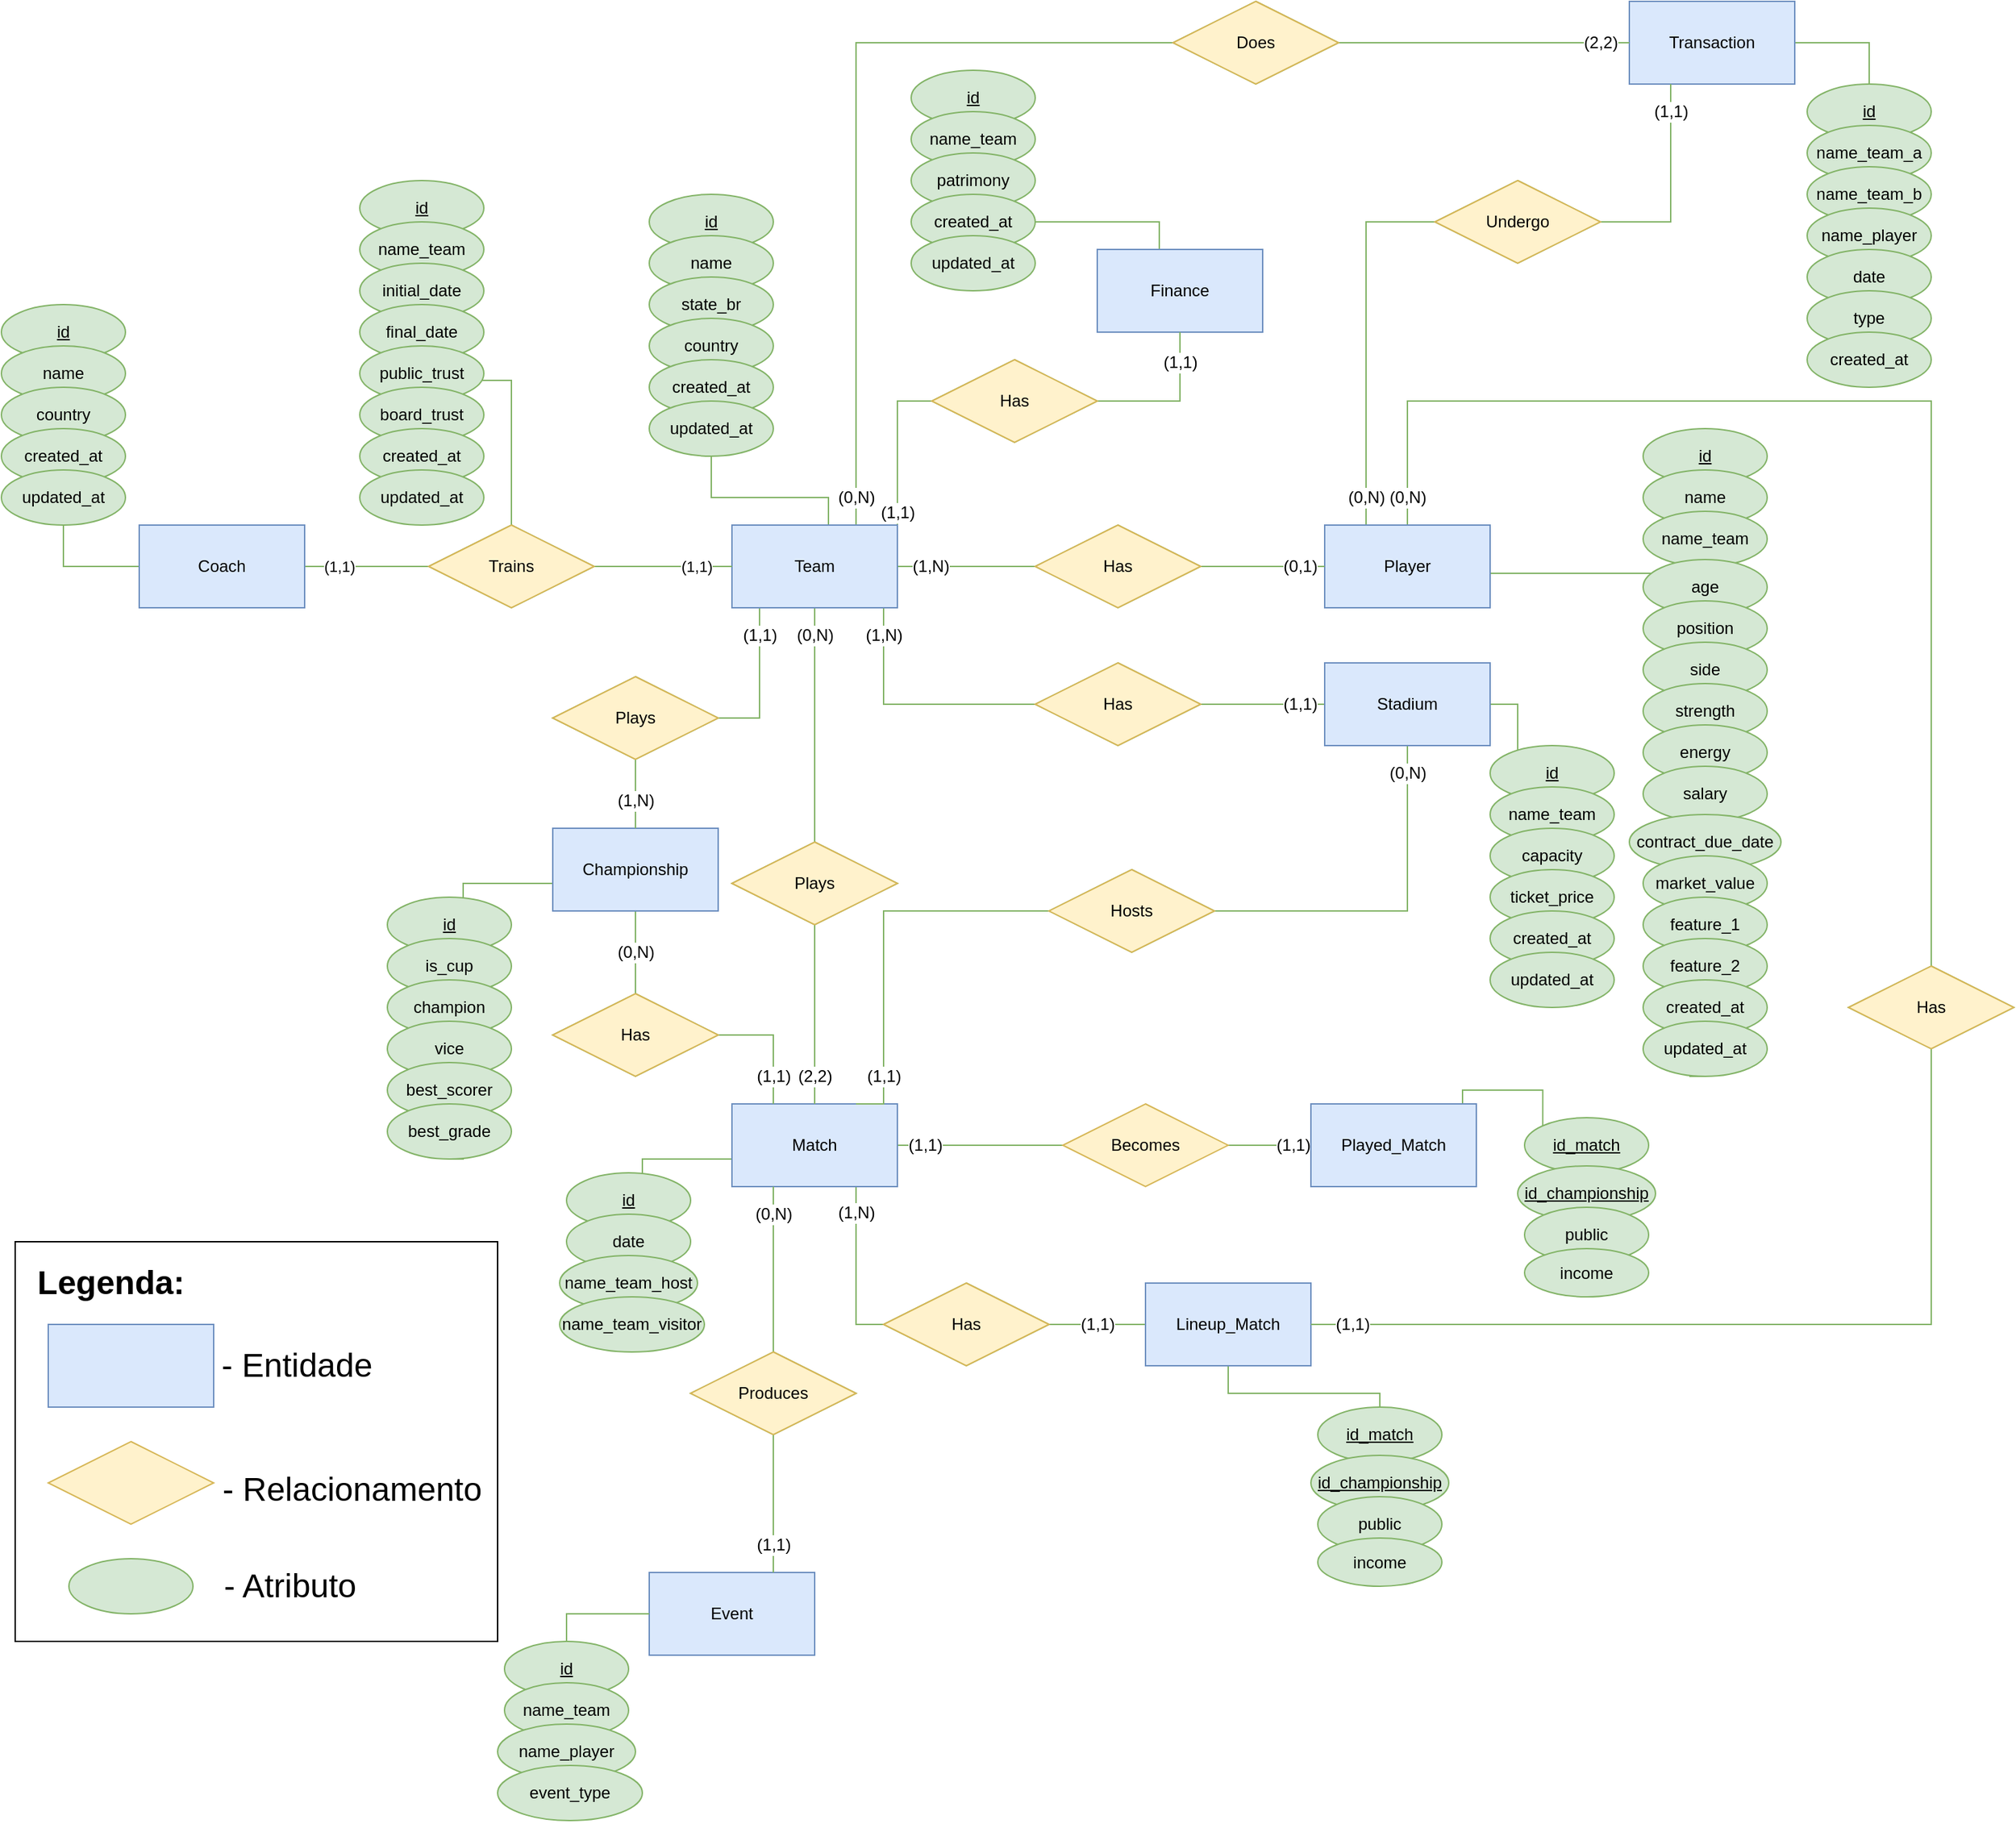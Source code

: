 <mxfile version="20.3.0" type="google" pages="2"><diagram id="12_NGtX-tye2jQrdGsqV" name="Second Version"><mxGraphModel grid="1" page="1" gridSize="10" guides="1" tooltips="1" connect="1" arrows="1" fold="1" pageScale="1" pageWidth="827" pageHeight="1169" math="0" shadow="0"><root><mxCell id="0"/><mxCell id="1" parent="0"/><mxCell id="xbZ7e348mlE7uUVbRkTx-22" value="" style="rounded=0;whiteSpace=wrap;html=1;fontSize=24;" vertex="1" parent="1"><mxGeometry x="70" y="670" width="350" height="290" as="geometry"/></mxCell><mxCell id="zIIKO29krhtJi0dQMsoI-42" value="" style="edgeStyle=orthogonalEdgeStyle;rounded=0;orthogonalLoop=1;jettySize=auto;html=1;fontFamily=Helvetica;fontSize=12;fontColor=default;endArrow=none;endFill=0;fillColor=#d5e8d4;strokeColor=#82b366;" edge="1" parent="1" source="zIIKO29krhtJi0dQMsoI-43"><mxGeometry relative="1" as="geometry"><mxPoint x="765" y="-150" as="targetPoint"/></mxGeometry></mxCell><mxCell id="zIIKO29krhtJi0dQMsoI-44" value="" style="edgeStyle=orthogonalEdgeStyle;rounded=0;orthogonalLoop=1;jettySize=auto;html=1;fontFamily=Helvetica;fontSize=12;fontColor=default;endArrow=none;endFill=0;fillColor=#d5e8d4;strokeColor=#82b366;" edge="1" parent="1" target="zIIKO29krhtJi0dQMsoI-47"><mxGeometry relative="1" as="geometry"><mxPoint x="765" y="-110" as="sourcePoint"/></mxGeometry></mxCell><mxCell id="piKPE1pwE7y3m9MFSpfN-72" value="" style="edgeStyle=orthogonalEdgeStyle;rounded=0;orthogonalLoop=1;jettySize=auto;html=1;fontFamily=Helvetica;fontSize=12;fontColor=default;endArrow=none;endFill=0;entryX=0.5;entryY=1;entryDx=0;entryDy=0;fillColor=#d5e8d4;strokeColor=#82b366;" edge="1" parent="1" source="piKPE1pwE7y3m9MFSpfN-73" target="piKPE1pwE7y3m9MFSpfN-84"><mxGeometry relative="1" as="geometry"><mxPoint x="1070" y="295" as="targetPoint"/><Array as="points"><mxPoint x="1285" y="185"/></Array></mxGeometry></mxCell><mxCell id="piKPE1pwE7y3m9MFSpfN-96" value="" style="edgeStyle=orthogonalEdgeStyle;rounded=0;orthogonalLoop=1;jettySize=auto;html=1;fontFamily=Helvetica;fontSize=12;fontColor=default;endArrow=none;endFill=0;fillColor=#d5e8d4;strokeColor=#82b366;" edge="1" parent="1" source="piKPE1pwE7y3m9MFSpfN-97" target="piKPE1pwE7y3m9MFSpfN-99"><mxGeometry relative="1" as="geometry"><Array as="points"><mxPoint x="1316" y="100"/><mxPoint x="1316" y="100"/></Array></mxGeometry></mxCell><mxCell id="piKPE1pwE7y3m9MFSpfN-97" value="&lt;u&gt;&lt;span&gt;id&lt;/span&gt;&lt;/u&gt;" style="ellipse;whiteSpace=wrap;html=1;fontStyle=0;fillColor=#d5e8d4;strokeColor=#82b366;" vertex="1" parent="1"><mxGeometry x="1251" y="80" width="90" height="40" as="geometry"/></mxCell><mxCell id="piKPE1pwE7y3m9MFSpfN-98" value="" style="edgeStyle=orthogonalEdgeStyle;rounded=0;orthogonalLoop=1;jettySize=auto;html=1;fontFamily=Helvetica;fontSize=12;fontColor=default;endArrow=none;endFill=0;fillColor=#d5e8d4;strokeColor=#82b366;" edge="1" parent="1" source="piKPE1pwE7y3m9MFSpfN-99" target="piKPE1pwE7y3m9MFSpfN-100"><mxGeometry relative="1" as="geometry"/></mxCell><mxCell id="piKPE1pwE7y3m9MFSpfN-99" value="name" style="ellipse;whiteSpace=wrap;html=1;fontStyle=0;fillColor=#d5e8d4;strokeColor=#82b366;" vertex="1" parent="1"><mxGeometry x="1251" y="110" width="90" height="40" as="geometry"/></mxCell><mxCell id="piKPE1pwE7y3m9MFSpfN-100" value="name_team" style="ellipse;whiteSpace=wrap;html=1;fontStyle=0;fillColor=#d5e8d4;strokeColor=#82b366;" vertex="1" parent="1"><mxGeometry x="1251" y="140" width="90" height="40" as="geometry"/></mxCell><mxCell id="piKPE1pwE7y3m9MFSpfN-85" value="" style="edgeStyle=orthogonalEdgeStyle;rounded=0;orthogonalLoop=1;jettySize=auto;html=1;fontFamily=Helvetica;fontSize=12;fontColor=default;endArrow=none;endFill=0;fillColor=#d5e8d4;strokeColor=#82b366;" edge="1" parent="1" source="piKPE1pwE7y3m9MFSpfN-86" target="piKPE1pwE7y3m9MFSpfN-88"><mxGeometry relative="1" as="geometry"><Array as="points"><mxPoint x="1316" y="195"/><mxPoint x="1316" y="195"/></Array></mxGeometry></mxCell><mxCell id="piKPE1pwE7y3m9MFSpfN-86" value="age" style="ellipse;whiteSpace=wrap;html=1;fontStyle=0;fillColor=#d5e8d4;strokeColor=#82b366;" vertex="1" parent="1"><mxGeometry x="1251" y="175" width="90" height="40" as="geometry"/></mxCell><mxCell id="piKPE1pwE7y3m9MFSpfN-87" value="" style="edgeStyle=orthogonalEdgeStyle;rounded=0;orthogonalLoop=1;jettySize=auto;html=1;fontFamily=Helvetica;fontSize=12;fontColor=default;endArrow=none;endFill=0;fillColor=#d5e8d4;strokeColor=#82b366;" edge="1" parent="1" source="piKPE1pwE7y3m9MFSpfN-88" target="piKPE1pwE7y3m9MFSpfN-90"><mxGeometry relative="1" as="geometry"/></mxCell><mxCell id="piKPE1pwE7y3m9MFSpfN-88" value="position" style="ellipse;whiteSpace=wrap;html=1;fontStyle=0;fillColor=#d5e8d4;strokeColor=#82b366;" vertex="1" parent="1"><mxGeometry x="1251" y="205" width="90" height="40" as="geometry"/></mxCell><mxCell id="piKPE1pwE7y3m9MFSpfN-89" value="" style="edgeStyle=orthogonalEdgeStyle;rounded=0;orthogonalLoop=1;jettySize=auto;html=1;fontFamily=Helvetica;fontSize=12;fontColor=default;endArrow=none;endFill=0;fillColor=#d5e8d4;strokeColor=#82b366;" edge="1" parent="1" source="piKPE1pwE7y3m9MFSpfN-90" target="piKPE1pwE7y3m9MFSpfN-92"><mxGeometry relative="1" as="geometry"/></mxCell><mxCell id="piKPE1pwE7y3m9MFSpfN-90" value="side" style="ellipse;whiteSpace=wrap;html=1;fontStyle=0;fillColor=#d5e8d4;strokeColor=#82b366;" vertex="1" parent="1"><mxGeometry x="1251" y="235" width="90" height="40" as="geometry"/></mxCell><mxCell id="piKPE1pwE7y3m9MFSpfN-91" value="" style="edgeStyle=orthogonalEdgeStyle;rounded=0;orthogonalLoop=1;jettySize=auto;html=1;fontFamily=Helvetica;fontSize=12;fontColor=default;endArrow=none;endFill=0;fillColor=#d5e8d4;strokeColor=#82b366;" edge="1" parent="1" source="piKPE1pwE7y3m9MFSpfN-92" target="piKPE1pwE7y3m9MFSpfN-94"><mxGeometry relative="1" as="geometry"/></mxCell><mxCell id="piKPE1pwE7y3m9MFSpfN-92" value="strength" style="ellipse;whiteSpace=wrap;html=1;fontStyle=0;fillColor=#d5e8d4;strokeColor=#82b366;" vertex="1" parent="1"><mxGeometry x="1251" y="265" width="90" height="40" as="geometry"/></mxCell><mxCell id="piKPE1pwE7y3m9MFSpfN-93" value="" style="edgeStyle=orthogonalEdgeStyle;rounded=0;orthogonalLoop=1;jettySize=auto;html=1;fontFamily=Helvetica;fontSize=12;fontColor=default;endArrow=none;endFill=0;fillColor=#d5e8d4;strokeColor=#82b366;" edge="1" parent="1" source="piKPE1pwE7y3m9MFSpfN-94" target="piKPE1pwE7y3m9MFSpfN-95"><mxGeometry relative="1" as="geometry"/></mxCell><mxCell id="piKPE1pwE7y3m9MFSpfN-94" value="energy" style="ellipse;whiteSpace=wrap;html=1;fontStyle=0;fillColor=#d5e8d4;strokeColor=#82b366;" vertex="1" parent="1"><mxGeometry x="1251" y="295" width="90" height="40" as="geometry"/></mxCell><mxCell id="piKPE1pwE7y3m9MFSpfN-95" value="salary" style="ellipse;whiteSpace=wrap;html=1;fontStyle=0;fillColor=#d5e8d4;strokeColor=#82b366;" vertex="1" parent="1"><mxGeometry x="1251" y="325" width="90" height="40" as="geometry"/></mxCell><mxCell id="aZ5r7JGQkawdih3NgJaV-1" value="(1,1)" style="edgeStyle=orthogonalEdgeStyle;rounded=0;orthogonalLoop=1;jettySize=auto;html=1;entryX=0;entryY=0.5;entryDx=0;entryDy=0;endArrow=none;endFill=0;verticalAlign=middle;fillColor=#d5e8d4;strokeColor=#82b366;" edge="1" parent="1" source="aDTgYwMHx0ovgXrv1llq-1" target="ELrKHhAF-UXIZBfyO2zs-2"><mxGeometry x="-0.46" relative="1" as="geometry"><mxPoint x="280" y="260" as="targetPoint"/><mxPoint as="offset"/></mxGeometry></mxCell><mxCell id="piKPE1pwE7y3m9MFSpfN-6" value="" style="edgeStyle=orthogonalEdgeStyle;rounded=0;orthogonalLoop=1;jettySize=auto;html=1;endArrow=none;endFill=0;fillColor=#d5e8d4;strokeColor=#82b366;" edge="1" parent="1" source="aDTgYwMHx0ovgXrv1llq-1" target="piKPE1pwE7y3m9MFSpfN-5"><mxGeometry relative="1" as="geometry"/></mxCell><mxCell id="aDTgYwMHx0ovgXrv1llq-1" value="Coach" style="rounded=0;whiteSpace=wrap;html=1;fillColor=#dae8fc;strokeColor=#6c8ebf;" vertex="1" parent="1"><mxGeometry x="160" y="150" width="120" height="60" as="geometry"/></mxCell><mxCell id="piKPE1pwE7y3m9MFSpfN-32" value="" style="edgeStyle=orthogonalEdgeStyle;rounded=0;orthogonalLoop=1;jettySize=auto;html=1;fontFamily=Helvetica;fontSize=12;fontColor=default;endArrow=none;endFill=0;entryX=0.5;entryY=1;entryDx=0;entryDy=0;fillColor=#d5e8d4;strokeColor=#82b366;" edge="1" parent="1" source="ELrKHhAF-UXIZBfyO2zs-1" target="piKPE1pwE7y3m9MFSpfN-54"><mxGeometry relative="1" as="geometry"><mxPoint x="610" y="120" as="targetPoint"/><Array as="points"><mxPoint x="660" y="130"/><mxPoint x="575" y="130"/></Array></mxGeometry></mxCell><mxCell id="piKPE1pwE7y3m9MFSpfN-69" value="(1,N)" style="edgeStyle=orthogonalEdgeStyle;rounded=0;orthogonalLoop=1;jettySize=auto;html=1;fontFamily=Helvetica;fontSize=12;fontColor=default;endArrow=none;endFill=0;verticalAlign=middle;fillColor=#d5e8d4;strokeColor=#82b366;" edge="1" parent="1" source="ELrKHhAF-UXIZBfyO2zs-1" target="piKPE1pwE7y3m9MFSpfN-55"><mxGeometry x="-0.778" relative="1" as="geometry"><Array as="points"><mxPoint x="700" y="280"/></Array><mxPoint as="offset"/></mxGeometry></mxCell><mxCell id="piKPE1pwE7y3m9MFSpfN-104" value="(1,N)" style="edgeStyle=orthogonalEdgeStyle;rounded=0;orthogonalLoop=1;jettySize=auto;html=1;entryX=0;entryY=0.5;entryDx=0;entryDy=0;fontFamily=Helvetica;fontSize=12;fontColor=default;endArrow=none;endFill=0;exitX=1;exitY=0.75;exitDx=0;exitDy=0;fillColor=#d5e8d4;strokeColor=#82b366;" edge="1" parent="1" source="ELrKHhAF-UXIZBfyO2zs-1" target="piKPE1pwE7y3m9MFSpfN-103"><mxGeometry x="-0.429" relative="1" as="geometry"><Array as="points"><mxPoint x="710" y="180"/><mxPoint x="820" y="180"/></Array><mxPoint as="offset"/></mxGeometry></mxCell><mxCell id="piKPE1pwE7y3m9MFSpfN-122" value="(1,1)" style="edgeStyle=orthogonalEdgeStyle;rounded=0;orthogonalLoop=1;jettySize=auto;html=1;entryX=1;entryY=0.5;entryDx=0;entryDy=0;fontFamily=Helvetica;fontSize=12;fontColor=default;endArrow=none;endFill=0;fillColor=#d5e8d4;strokeColor=#82b366;" edge="1" parent="1" source="ELrKHhAF-UXIZBfyO2zs-1" target="piKPE1pwE7y3m9MFSpfN-121"><mxGeometry x="-0.636" relative="1" as="geometry"><Array as="points"><mxPoint x="610" y="290"/></Array><mxPoint as="offset"/></mxGeometry></mxCell><mxCell id="piKPE1pwE7y3m9MFSpfN-141" value="(0,N)" style="edgeStyle=orthogonalEdgeStyle;rounded=0;orthogonalLoop=1;jettySize=auto;html=1;fontFamily=Helvetica;fontSize=12;fontColor=default;endArrow=none;endFill=0;fillColor=#d5e8d4;strokeColor=#82b366;" edge="1" parent="1" source="ELrKHhAF-UXIZBfyO2zs-1" target="piKPE1pwE7y3m9MFSpfN-140"><mxGeometry x="-0.765" relative="1" as="geometry"><mxPoint as="offset"/></mxGeometry></mxCell><mxCell id="zIIKO29krhtJi0dQMsoI-39" value="(1,1)" style="edgeStyle=orthogonalEdgeStyle;rounded=0;orthogonalLoop=1;jettySize=auto;html=1;exitX=1;exitY=0;exitDx=0;exitDy=0;fontFamily=Helvetica;fontSize=12;fontColor=default;endArrow=none;endFill=0;entryX=0;entryY=0.5;entryDx=0;entryDy=0;fillColor=#d5e8d4;strokeColor=#82b366;" edge="1" parent="1" source="ELrKHhAF-UXIZBfyO2zs-1" target="zIIKO29krhtJi0dQMsoI-38"><mxGeometry x="-0.846" relative="1" as="geometry"><mxPoint x="750" y="20" as="targetPoint"/><Array as="points"><mxPoint x="710" y="60"/></Array><mxPoint as="offset"/></mxGeometry></mxCell><mxCell id="zIIKO29krhtJi0dQMsoI-56" value="(0,N)" style="edgeStyle=orthogonalEdgeStyle;rounded=0;orthogonalLoop=1;jettySize=auto;html=1;exitX=0.75;exitY=0;exitDx=0;exitDy=0;entryX=0;entryY=0.5;entryDx=0;entryDy=0;fontFamily=Helvetica;fontSize=12;fontColor=default;endArrow=none;endFill=0;fillColor=#d5e8d4;strokeColor=#82b366;" edge="1" parent="1" source="ELrKHhAF-UXIZBfyO2zs-1" target="zIIKO29krhtJi0dQMsoI-54"><mxGeometry x="-0.931" relative="1" as="geometry"><mxPoint as="offset"/></mxGeometry></mxCell><mxCell id="ELrKHhAF-UXIZBfyO2zs-1" value="Team" style="rounded=0;whiteSpace=wrap;html=1;fillColor=#dae8fc;strokeColor=#6c8ebf;" vertex="1" parent="1"><mxGeometry x="590" y="150" width="120" height="60" as="geometry"/></mxCell><mxCell id="aZ5r7JGQkawdih3NgJaV-2" value="(1,1)" style="edgeStyle=orthogonalEdgeStyle;rounded=0;orthogonalLoop=1;jettySize=auto;html=1;endArrow=none;endFill=0;verticalAlign=middle;align=right;fillColor=#d5e8d4;strokeColor=#82b366;" edge="1" parent="1" source="ELrKHhAF-UXIZBfyO2zs-2" target="ELrKHhAF-UXIZBfyO2zs-1"><mxGeometry x="0.737" relative="1" as="geometry"><mxPoint as="offset"/></mxGeometry></mxCell><mxCell id="piKPE1pwE7y3m9MFSpfN-4" value="" style="edgeStyle=orthogonalEdgeStyle;rounded=0;orthogonalLoop=1;jettySize=auto;html=1;endArrow=none;endFill=0;fillColor=#d5e8d4;strokeColor=#82b366;" edge="1" parent="1" source="ELrKHhAF-UXIZBfyO2zs-2" target="piKPE1pwE7y3m9MFSpfN-3"><mxGeometry relative="1" as="geometry"/></mxCell><mxCell id="ELrKHhAF-UXIZBfyO2zs-2" value="Trains" style="rhombus;whiteSpace=wrap;html=1;fillColor=#d5e8d4;strokeColor=#82b366;" vertex="1" parent="1"><mxGeometry x="370" y="150" width="120" height="60" as="geometry"/></mxCell><mxCell id="piKPE1pwE7y3m9MFSpfN-18" value="" style="edgeStyle=orthogonalEdgeStyle;rounded=0;orthogonalLoop=1;jettySize=auto;html=1;fontFamily=Helvetica;fontSize=12;fontColor=default;endArrow=none;endFill=0;fillColor=#d5e8d4;strokeColor=#82b366;" edge="1" parent="1" source="piKPE1pwE7y3m9MFSpfN-3" target="piKPE1pwE7y3m9MFSpfN-17"><mxGeometry relative="1" as="geometry"><Array as="points"><mxPoint x="385" y="-80"/><mxPoint x="385" y="-80"/></Array></mxGeometry></mxCell><mxCell id="piKPE1pwE7y3m9MFSpfN-3" value="&lt;u&gt;&lt;span&gt;id&lt;/span&gt;&lt;/u&gt;" style="ellipse;whiteSpace=wrap;html=1;fontStyle=0;fillColor=#d5e8d4;strokeColor=#82b366;" vertex="1" parent="1"><mxGeometry x="320" y="-100" width="90" height="40" as="geometry"/></mxCell><mxCell id="piKPE1pwE7y3m9MFSpfN-10" value="" style="edgeStyle=orthogonalEdgeStyle;rounded=0;orthogonalLoop=1;jettySize=auto;html=1;fontFamily=Helvetica;fontSize=12;fontColor=default;endArrow=none;endFill=0;fillColor=#d5e8d4;strokeColor=#82b366;" edge="1" parent="1" source="piKPE1pwE7y3m9MFSpfN-5" target="piKPE1pwE7y3m9MFSpfN-9"><mxGeometry relative="1" as="geometry"/></mxCell><mxCell id="piKPE1pwE7y3m9MFSpfN-5" value="&lt;u&gt;id&lt;/u&gt;" style="ellipse;whiteSpace=wrap;html=1;rounded=0;fillColor=#d5e8d4;strokeColor=#82b366;" vertex="1" parent="1"><mxGeometry x="60" y="-10" width="90" height="40" as="geometry"/></mxCell><mxCell id="piKPE1pwE7y3m9MFSpfN-12" value="" style="edgeStyle=orthogonalEdgeStyle;rounded=0;orthogonalLoop=1;jettySize=auto;html=1;fontFamily=Helvetica;fontSize=12;fontColor=default;endArrow=none;endFill=0;fillColor=#d5e8d4;strokeColor=#82b366;" edge="1" parent="1" source="piKPE1pwE7y3m9MFSpfN-9" target="piKPE1pwE7y3m9MFSpfN-11"><mxGeometry relative="1" as="geometry"/></mxCell><mxCell id="piKPE1pwE7y3m9MFSpfN-9" value="name" style="ellipse;whiteSpace=wrap;html=1;rounded=0;fillColor=#d5e8d4;strokeColor=#82b366;" vertex="1" parent="1"><mxGeometry x="60" y="20" width="90" height="40" as="geometry"/></mxCell><mxCell id="piKPE1pwE7y3m9MFSpfN-14" value="" style="edgeStyle=orthogonalEdgeStyle;rounded=0;orthogonalLoop=1;jettySize=auto;html=1;fontFamily=Helvetica;fontSize=12;fontColor=default;endArrow=none;endFill=0;fillColor=#d5e8d4;strokeColor=#82b366;" edge="1" parent="1" source="piKPE1pwE7y3m9MFSpfN-11" target="piKPE1pwE7y3m9MFSpfN-13"><mxGeometry relative="1" as="geometry"/></mxCell><mxCell id="piKPE1pwE7y3m9MFSpfN-11" value="country" style="ellipse;whiteSpace=wrap;html=1;rounded=0;fillColor=#d5e8d4;strokeColor=#82b366;" vertex="1" parent="1"><mxGeometry x="60" y="50" width="90" height="40" as="geometry"/></mxCell><mxCell id="piKPE1pwE7y3m9MFSpfN-16" value="" style="edgeStyle=orthogonalEdgeStyle;rounded=0;orthogonalLoop=1;jettySize=auto;html=1;fontFamily=Helvetica;fontSize=12;fontColor=default;endArrow=none;endFill=0;fillColor=#d5e8d4;strokeColor=#82b366;" edge="1" parent="1" source="piKPE1pwE7y3m9MFSpfN-13" target="piKPE1pwE7y3m9MFSpfN-15"><mxGeometry relative="1" as="geometry"/></mxCell><mxCell id="piKPE1pwE7y3m9MFSpfN-13" value="created_at" style="ellipse;whiteSpace=wrap;html=1;rounded=0;fillColor=#d5e8d4;strokeColor=#82b366;" vertex="1" parent="1"><mxGeometry x="60" y="80" width="90" height="40" as="geometry"/></mxCell><mxCell id="piKPE1pwE7y3m9MFSpfN-15" value="updated_at" style="ellipse;whiteSpace=wrap;html=1;rounded=0;fillColor=#d5e8d4;strokeColor=#82b366;" vertex="1" parent="1"><mxGeometry x="60" y="110" width="90" height="40" as="geometry"/></mxCell><mxCell id="piKPE1pwE7y3m9MFSpfN-20" value="" style="edgeStyle=orthogonalEdgeStyle;rounded=0;orthogonalLoop=1;jettySize=auto;html=1;fontFamily=Helvetica;fontSize=12;fontColor=default;endArrow=none;endFill=0;fillColor=#d5e8d4;strokeColor=#82b366;" edge="1" parent="1" source="piKPE1pwE7y3m9MFSpfN-17" target="piKPE1pwE7y3m9MFSpfN-19"><mxGeometry relative="1" as="geometry"/></mxCell><mxCell id="piKPE1pwE7y3m9MFSpfN-17" value="name_team" style="ellipse;whiteSpace=wrap;html=1;fontStyle=0;fillColor=#d5e8d4;strokeColor=#82b366;" vertex="1" parent="1"><mxGeometry x="320" y="-70" width="90" height="40" as="geometry"/></mxCell><mxCell id="piKPE1pwE7y3m9MFSpfN-22" value="" style="edgeStyle=orthogonalEdgeStyle;rounded=0;orthogonalLoop=1;jettySize=auto;html=1;fontFamily=Helvetica;fontSize=12;fontColor=default;endArrow=none;endFill=0;fillColor=#d5e8d4;strokeColor=#82b366;" edge="1" parent="1" source="piKPE1pwE7y3m9MFSpfN-19" target="piKPE1pwE7y3m9MFSpfN-21"><mxGeometry relative="1" as="geometry"/></mxCell><mxCell id="piKPE1pwE7y3m9MFSpfN-19" value="initial_date" style="ellipse;whiteSpace=wrap;html=1;fontStyle=0;fillColor=#d5e8d4;strokeColor=#82b366;" vertex="1" parent="1"><mxGeometry x="320" y="-40" width="90" height="40" as="geometry"/></mxCell><mxCell id="piKPE1pwE7y3m9MFSpfN-24" value="" style="edgeStyle=orthogonalEdgeStyle;rounded=0;orthogonalLoop=1;jettySize=auto;html=1;fontFamily=Helvetica;fontSize=12;fontColor=default;endArrow=none;endFill=0;fillColor=#d5e8d4;strokeColor=#82b366;" edge="1" parent="1" source="piKPE1pwE7y3m9MFSpfN-21" target="piKPE1pwE7y3m9MFSpfN-23"><mxGeometry relative="1" as="geometry"/></mxCell><mxCell id="piKPE1pwE7y3m9MFSpfN-21" value="final_date" style="ellipse;whiteSpace=wrap;html=1;fontStyle=0;fillColor=#d5e8d4;strokeColor=#82b366;" vertex="1" parent="1"><mxGeometry x="320" y="-10" width="90" height="40" as="geometry"/></mxCell><mxCell id="piKPE1pwE7y3m9MFSpfN-26" value="" style="edgeStyle=orthogonalEdgeStyle;rounded=0;orthogonalLoop=1;jettySize=auto;html=1;fontFamily=Helvetica;fontSize=12;fontColor=default;endArrow=none;endFill=0;fillColor=#d5e8d4;strokeColor=#82b366;" edge="1" parent="1" source="piKPE1pwE7y3m9MFSpfN-23" target="piKPE1pwE7y3m9MFSpfN-25"><mxGeometry relative="1" as="geometry"/></mxCell><mxCell id="piKPE1pwE7y3m9MFSpfN-23" value="public_trust" style="ellipse;whiteSpace=wrap;html=1;fontStyle=0;fillColor=#d5e8d4;strokeColor=#82b366;" vertex="1" parent="1"><mxGeometry x="320" y="20" width="90" height="40" as="geometry"/></mxCell><mxCell id="piKPE1pwE7y3m9MFSpfN-28" value="" style="edgeStyle=orthogonalEdgeStyle;rounded=0;orthogonalLoop=1;jettySize=auto;html=1;fontFamily=Helvetica;fontSize=12;fontColor=default;endArrow=none;endFill=0;fillColor=#d5e8d4;strokeColor=#82b366;" edge="1" parent="1" source="piKPE1pwE7y3m9MFSpfN-25" target="piKPE1pwE7y3m9MFSpfN-27"><mxGeometry relative="1" as="geometry"/></mxCell><mxCell id="piKPE1pwE7y3m9MFSpfN-25" value="board_trust" style="ellipse;whiteSpace=wrap;html=1;fontStyle=0;fillColor=#d5e8d4;strokeColor=#82b366;" vertex="1" parent="1"><mxGeometry x="320" y="50" width="90" height="40" as="geometry"/></mxCell><mxCell id="piKPE1pwE7y3m9MFSpfN-30" value="" style="edgeStyle=orthogonalEdgeStyle;rounded=0;orthogonalLoop=1;jettySize=auto;html=1;fontFamily=Helvetica;fontSize=12;fontColor=default;endArrow=none;endFill=0;fillColor=#d5e8d4;strokeColor=#82b366;" edge="1" parent="1" source="piKPE1pwE7y3m9MFSpfN-27" target="piKPE1pwE7y3m9MFSpfN-29"><mxGeometry relative="1" as="geometry"/></mxCell><mxCell id="piKPE1pwE7y3m9MFSpfN-27" value="created_at" style="ellipse;whiteSpace=wrap;html=1;fontStyle=0;fillColor=#d5e8d4;strokeColor=#82b366;" vertex="1" parent="1"><mxGeometry x="320" y="80" width="90" height="40" as="geometry"/></mxCell><mxCell id="piKPE1pwE7y3m9MFSpfN-29" value="updated_at" style="ellipse;whiteSpace=wrap;html=1;fontStyle=0;fillColor=#d5e8d4;strokeColor=#82b366;" vertex="1" parent="1"><mxGeometry x="320" y="110" width="90" height="40" as="geometry"/></mxCell><mxCell id="piKPE1pwE7y3m9MFSpfN-44" value="" style="edgeStyle=orthogonalEdgeStyle;rounded=0;orthogonalLoop=1;jettySize=auto;html=1;fontFamily=Helvetica;fontSize=12;fontColor=default;endArrow=none;endFill=0;fillColor=#d5e8d4;strokeColor=#82b366;" edge="1" parent="1" source="piKPE1pwE7y3m9MFSpfN-45" target="piKPE1pwE7y3m9MFSpfN-47"><mxGeometry relative="1" as="geometry"><Array as="points"><mxPoint x="595" y="-70"/><mxPoint x="595" y="-70"/></Array></mxGeometry></mxCell><mxCell id="piKPE1pwE7y3m9MFSpfN-45" value="&lt;u&gt;&lt;span&gt;id&lt;/span&gt;&lt;/u&gt;" style="ellipse;whiteSpace=wrap;html=1;fontStyle=0;fillColor=#d5e8d4;strokeColor=#82b366;" vertex="1" parent="1"><mxGeometry x="530" y="-90" width="90" height="40" as="geometry"/></mxCell><mxCell id="piKPE1pwE7y3m9MFSpfN-46" value="" style="edgeStyle=orthogonalEdgeStyle;rounded=0;orthogonalLoop=1;jettySize=auto;html=1;fontFamily=Helvetica;fontSize=12;fontColor=default;endArrow=none;endFill=0;fillColor=#d5e8d4;strokeColor=#82b366;" edge="1" parent="1" source="piKPE1pwE7y3m9MFSpfN-47" target="piKPE1pwE7y3m9MFSpfN-49"><mxGeometry relative="1" as="geometry"/></mxCell><mxCell id="piKPE1pwE7y3m9MFSpfN-47" value="name" style="ellipse;whiteSpace=wrap;html=1;fontStyle=0;fillColor=#d5e8d4;strokeColor=#82b366;" vertex="1" parent="1"><mxGeometry x="530" y="-60" width="90" height="40" as="geometry"/></mxCell><mxCell id="piKPE1pwE7y3m9MFSpfN-48" value="" style="edgeStyle=orthogonalEdgeStyle;rounded=0;orthogonalLoop=1;jettySize=auto;html=1;fontFamily=Helvetica;fontSize=12;fontColor=default;endArrow=none;endFill=0;fillColor=#d5e8d4;strokeColor=#82b366;" edge="1" parent="1" source="piKPE1pwE7y3m9MFSpfN-49" target="piKPE1pwE7y3m9MFSpfN-51"><mxGeometry relative="1" as="geometry"/></mxCell><mxCell id="piKPE1pwE7y3m9MFSpfN-49" value="state_br" style="ellipse;whiteSpace=wrap;html=1;fontStyle=0;fillColor=#d5e8d4;strokeColor=#82b366;" vertex="1" parent="1"><mxGeometry x="530" y="-30" width="90" height="40" as="geometry"/></mxCell><mxCell id="piKPE1pwE7y3m9MFSpfN-50" value="" style="edgeStyle=orthogonalEdgeStyle;rounded=0;orthogonalLoop=1;jettySize=auto;html=1;fontFamily=Helvetica;fontSize=12;fontColor=default;endArrow=none;endFill=0;fillColor=#d5e8d4;strokeColor=#82b366;" edge="1" parent="1" source="piKPE1pwE7y3m9MFSpfN-51" target="piKPE1pwE7y3m9MFSpfN-53"><mxGeometry relative="1" as="geometry"/></mxCell><mxCell id="piKPE1pwE7y3m9MFSpfN-51" value="country" style="ellipse;whiteSpace=wrap;html=1;fontStyle=0;fillColor=#d5e8d4;strokeColor=#82b366;" vertex="1" parent="1"><mxGeometry x="530" width="90" height="40" as="geometry"/></mxCell><mxCell id="piKPE1pwE7y3m9MFSpfN-52" value="" style="edgeStyle=orthogonalEdgeStyle;rounded=0;orthogonalLoop=1;jettySize=auto;html=1;fontFamily=Helvetica;fontSize=12;fontColor=default;endArrow=none;endFill=0;fillColor=#d5e8d4;strokeColor=#82b366;" edge="1" parent="1" source="piKPE1pwE7y3m9MFSpfN-53" target="piKPE1pwE7y3m9MFSpfN-54"><mxGeometry relative="1" as="geometry"/></mxCell><mxCell id="piKPE1pwE7y3m9MFSpfN-53" value="created_at" style="ellipse;whiteSpace=wrap;html=1;fontStyle=0;fillColor=#d5e8d4;strokeColor=#82b366;" vertex="1" parent="1"><mxGeometry x="530" y="30" width="90" height="40" as="geometry"/></mxCell><mxCell id="piKPE1pwE7y3m9MFSpfN-54" value="updated_at" style="ellipse;whiteSpace=wrap;html=1;fontStyle=0;fillColor=#d5e8d4;strokeColor=#82b366;" vertex="1" parent="1"><mxGeometry x="530" y="60" width="90" height="40" as="geometry"/></mxCell><mxCell id="piKPE1pwE7y3m9MFSpfN-70" value="(1,1)" style="edgeStyle=orthogonalEdgeStyle;rounded=0;orthogonalLoop=1;jettySize=auto;html=1;fontFamily=Helvetica;fontSize=12;fontColor=default;endArrow=none;endFill=0;verticalAlign=middle;fillColor=#d5e8d4;strokeColor=#82b366;" edge="1" parent="1" source="piKPE1pwE7y3m9MFSpfN-55" target="piKPE1pwE7y3m9MFSpfN-57"><mxGeometry x="0.6" relative="1" as="geometry"><mxPoint as="offset"/></mxGeometry></mxCell><mxCell id="piKPE1pwE7y3m9MFSpfN-55" value="Has" style="rhombus;whiteSpace=wrap;html=1;fillColor=#d5e8d4;strokeColor=#82b366;" vertex="1" parent="1"><mxGeometry x="810" y="250" width="120" height="60" as="geometry"/></mxCell><mxCell id="piKPE1pwE7y3m9MFSpfN-56" value="" style="edgeStyle=orthogonalEdgeStyle;rounded=0;orthogonalLoop=1;jettySize=auto;html=1;fontFamily=Helvetica;fontSize=12;fontColor=default;endArrow=none;endFill=0;entryX=0.5;entryY=1;entryDx=0;entryDy=0;fillColor=#d5e8d4;strokeColor=#82b366;" edge="1" parent="1" source="piKPE1pwE7y3m9MFSpfN-57" target="piKPE1pwE7y3m9MFSpfN-68"><mxGeometry relative="1" as="geometry"><mxPoint x="1060" y="410" as="targetPoint"/><Array as="points"><mxPoint x="1160" y="280"/><mxPoint x="1160" y="420"/><mxPoint x="1185" y="420"/></Array></mxGeometry></mxCell><mxCell id="piKPE1pwE7y3m9MFSpfN-147" value="(0,N)" style="edgeStyle=orthogonalEdgeStyle;rounded=0;orthogonalLoop=1;jettySize=auto;html=1;entryX=1;entryY=0.5;entryDx=0;entryDy=0;fontFamily=Helvetica;fontSize=12;fontColor=default;endArrow=none;endFill=0;fillColor=#d5e8d4;strokeColor=#82b366;" edge="1" parent="1" source="piKPE1pwE7y3m9MFSpfN-57" target="piKPE1pwE7y3m9MFSpfN-145"><mxGeometry x="-0.846" relative="1" as="geometry"><Array as="points"><mxPoint x="1080" y="430"/></Array><mxPoint as="offset"/></mxGeometry></mxCell><mxCell id="piKPE1pwE7y3m9MFSpfN-57" value="Stadium" style="rounded=0;whiteSpace=wrap;html=1;fillColor=#dae8fc;strokeColor=#6c8ebf;" vertex="1" parent="1"><mxGeometry x="1020" y="250" width="120" height="60" as="geometry"/></mxCell><mxCell id="piKPE1pwE7y3m9MFSpfN-58" value="" style="edgeStyle=orthogonalEdgeStyle;rounded=0;orthogonalLoop=1;jettySize=auto;html=1;fontFamily=Helvetica;fontSize=12;fontColor=default;endArrow=none;endFill=0;fillColor=#d5e8d4;strokeColor=#82b366;" edge="1" parent="1" source="piKPE1pwE7y3m9MFSpfN-59" target="piKPE1pwE7y3m9MFSpfN-61"><mxGeometry relative="1" as="geometry"><Array as="points"><mxPoint x="1205" y="330"/><mxPoint x="1205" y="330"/></Array></mxGeometry></mxCell><mxCell id="piKPE1pwE7y3m9MFSpfN-59" value="&lt;u&gt;&lt;span&gt;id&lt;/span&gt;&lt;/u&gt;" style="ellipse;whiteSpace=wrap;html=1;fontStyle=0;fillColor=#d5e8d4;strokeColor=#82b366;" vertex="1" parent="1"><mxGeometry x="1140" y="310" width="90" height="40" as="geometry"/></mxCell><mxCell id="piKPE1pwE7y3m9MFSpfN-60" value="" style="edgeStyle=orthogonalEdgeStyle;rounded=0;orthogonalLoop=1;jettySize=auto;html=1;fontFamily=Helvetica;fontSize=12;fontColor=default;endArrow=none;endFill=0;fillColor=#d5e8d4;strokeColor=#82b366;" edge="1" parent="1" source="piKPE1pwE7y3m9MFSpfN-61" target="piKPE1pwE7y3m9MFSpfN-63"><mxGeometry relative="1" as="geometry"/></mxCell><mxCell id="piKPE1pwE7y3m9MFSpfN-61" value="name_team" style="ellipse;whiteSpace=wrap;html=1;fontStyle=0;fillColor=#d5e8d4;strokeColor=#82b366;" vertex="1" parent="1"><mxGeometry x="1140" y="340" width="90" height="40" as="geometry"/></mxCell><mxCell id="piKPE1pwE7y3m9MFSpfN-62" value="" style="edgeStyle=orthogonalEdgeStyle;rounded=0;orthogonalLoop=1;jettySize=auto;html=1;fontFamily=Helvetica;fontSize=12;fontColor=default;endArrow=none;endFill=0;fillColor=#d5e8d4;strokeColor=#82b366;" edge="1" parent="1" source="piKPE1pwE7y3m9MFSpfN-63" target="piKPE1pwE7y3m9MFSpfN-65"><mxGeometry relative="1" as="geometry"/></mxCell><mxCell id="piKPE1pwE7y3m9MFSpfN-63" value="capacity" style="ellipse;whiteSpace=wrap;html=1;fontStyle=0;fillColor=#d5e8d4;strokeColor=#82b366;" vertex="1" parent="1"><mxGeometry x="1140" y="370" width="90" height="40" as="geometry"/></mxCell><mxCell id="piKPE1pwE7y3m9MFSpfN-64" value="" style="edgeStyle=orthogonalEdgeStyle;rounded=0;orthogonalLoop=1;jettySize=auto;html=1;fontFamily=Helvetica;fontSize=12;fontColor=default;endArrow=none;endFill=0;fillColor=#d5e8d4;strokeColor=#82b366;" edge="1" parent="1" source="piKPE1pwE7y3m9MFSpfN-65" target="piKPE1pwE7y3m9MFSpfN-67"><mxGeometry relative="1" as="geometry"/></mxCell><mxCell id="piKPE1pwE7y3m9MFSpfN-65" value="ticket_price" style="ellipse;whiteSpace=wrap;html=1;fontStyle=0;fillColor=#d5e8d4;strokeColor=#82b366;" vertex="1" parent="1"><mxGeometry x="1140" y="400" width="90" height="40" as="geometry"/></mxCell><mxCell id="piKPE1pwE7y3m9MFSpfN-66" value="" style="edgeStyle=orthogonalEdgeStyle;rounded=0;orthogonalLoop=1;jettySize=auto;html=1;fontFamily=Helvetica;fontSize=12;fontColor=default;endArrow=none;endFill=0;fillColor=#d5e8d4;strokeColor=#82b366;" edge="1" parent="1" source="piKPE1pwE7y3m9MFSpfN-67" target="piKPE1pwE7y3m9MFSpfN-68"><mxGeometry relative="1" as="geometry"/></mxCell><mxCell id="piKPE1pwE7y3m9MFSpfN-67" value="created_at" style="ellipse;whiteSpace=wrap;html=1;fontStyle=0;fillColor=#d5e8d4;strokeColor=#82b366;" vertex="1" parent="1"><mxGeometry x="1140" y="430" width="90" height="40" as="geometry"/></mxCell><mxCell id="piKPE1pwE7y3m9MFSpfN-68" value="updated_at" style="ellipse;whiteSpace=wrap;html=1;fontStyle=0;fillColor=#d5e8d4;strokeColor=#82b366;" vertex="1" parent="1"><mxGeometry x="1140" y="460" width="90" height="40" as="geometry"/></mxCell><mxCell id="zIIKO29krhtJi0dQMsoI-22" value="(0,N)" style="edgeStyle=orthogonalEdgeStyle;rounded=0;orthogonalLoop=1;jettySize=auto;html=1;entryX=0.5;entryY=0;entryDx=0;entryDy=0;fontFamily=Helvetica;fontSize=12;fontColor=default;endArrow=none;endFill=0;fillColor=#d5e8d4;strokeColor=#82b366;" edge="1" parent="1" source="piKPE1pwE7y3m9MFSpfN-73" target="zIIKO29krhtJi0dQMsoI-21"><mxGeometry x="-0.955" relative="1" as="geometry"><Array as="points"><mxPoint x="1080" y="60"/><mxPoint x="1460" y="60"/></Array><mxPoint as="offset"/></mxGeometry></mxCell><mxCell id="zIIKO29krhtJi0dQMsoI-60" value="(0,N)" style="edgeStyle=orthogonalEdgeStyle;rounded=0;orthogonalLoop=1;jettySize=auto;html=1;exitX=0.25;exitY=0;exitDx=0;exitDy=0;entryX=0;entryY=0.5;entryDx=0;entryDy=0;fontFamily=Helvetica;fontSize=12;fontColor=default;endArrow=none;endFill=0;fillColor=#d5e8d4;strokeColor=#82b366;" edge="1" parent="1" source="piKPE1pwE7y3m9MFSpfN-73" target="zIIKO29krhtJi0dQMsoI-58"><mxGeometry x="-0.852" relative="1" as="geometry"><mxPoint as="offset"/></mxGeometry></mxCell><mxCell id="piKPE1pwE7y3m9MFSpfN-73" value="Player" style="rounded=0;whiteSpace=wrap;html=1;fillColor=#dae8fc;strokeColor=#6c8ebf;" vertex="1" parent="1"><mxGeometry x="1020" y="150" width="120" height="60" as="geometry"/></mxCell><mxCell id="piKPE1pwE7y3m9MFSpfN-74" value="" style="edgeStyle=orthogonalEdgeStyle;rounded=0;orthogonalLoop=1;jettySize=auto;html=1;fontFamily=Helvetica;fontSize=12;fontColor=default;endArrow=none;endFill=0;fillColor=#d5e8d4;strokeColor=#82b366;" edge="1" parent="1" source="piKPE1pwE7y3m9MFSpfN-75" target="piKPE1pwE7y3m9MFSpfN-77"><mxGeometry relative="1" as="geometry"><Array as="points"><mxPoint x="1316" y="380"/><mxPoint x="1316" y="380"/></Array></mxGeometry></mxCell><mxCell id="piKPE1pwE7y3m9MFSpfN-75" value="contract_due_date" style="ellipse;whiteSpace=wrap;html=1;fontStyle=0;fillColor=#d5e8d4;strokeColor=#82b366;" vertex="1" parent="1"><mxGeometry x="1241" y="360" width="110" height="40" as="geometry"/></mxCell><mxCell id="piKPE1pwE7y3m9MFSpfN-76" value="" style="edgeStyle=orthogonalEdgeStyle;rounded=0;orthogonalLoop=1;jettySize=auto;html=1;fontFamily=Helvetica;fontSize=12;fontColor=default;endArrow=none;endFill=0;fillColor=#d5e8d4;strokeColor=#82b366;" edge="1" parent="1" source="piKPE1pwE7y3m9MFSpfN-77" target="piKPE1pwE7y3m9MFSpfN-79"><mxGeometry relative="1" as="geometry"/></mxCell><mxCell id="piKPE1pwE7y3m9MFSpfN-77" value="market_value" style="ellipse;whiteSpace=wrap;html=1;fontStyle=0;fillColor=#d5e8d4;strokeColor=#82b366;" vertex="1" parent="1"><mxGeometry x="1251" y="390" width="90" height="40" as="geometry"/></mxCell><mxCell id="piKPE1pwE7y3m9MFSpfN-78" value="" style="edgeStyle=orthogonalEdgeStyle;rounded=0;orthogonalLoop=1;jettySize=auto;html=1;fontFamily=Helvetica;fontSize=12;fontColor=default;endArrow=none;endFill=0;fillColor=#d5e8d4;strokeColor=#82b366;" edge="1" parent="1" source="piKPE1pwE7y3m9MFSpfN-79" target="piKPE1pwE7y3m9MFSpfN-81"><mxGeometry relative="1" as="geometry"/></mxCell><mxCell id="piKPE1pwE7y3m9MFSpfN-79" value="feature_1" style="ellipse;whiteSpace=wrap;html=1;fontStyle=0;fillColor=#d5e8d4;strokeColor=#82b366;" vertex="1" parent="1"><mxGeometry x="1251" y="420" width="90" height="40" as="geometry"/></mxCell><mxCell id="piKPE1pwE7y3m9MFSpfN-80" value="" style="edgeStyle=orthogonalEdgeStyle;rounded=0;orthogonalLoop=1;jettySize=auto;html=1;fontFamily=Helvetica;fontSize=12;fontColor=default;endArrow=none;endFill=0;fillColor=#d5e8d4;strokeColor=#82b366;" edge="1" parent="1" source="piKPE1pwE7y3m9MFSpfN-81" target="piKPE1pwE7y3m9MFSpfN-83"><mxGeometry relative="1" as="geometry"/></mxCell><mxCell id="piKPE1pwE7y3m9MFSpfN-81" value="feature_2" style="ellipse;whiteSpace=wrap;html=1;fontStyle=0;fillColor=#d5e8d4;strokeColor=#82b366;" vertex="1" parent="1"><mxGeometry x="1251" y="450" width="90" height="40" as="geometry"/></mxCell><mxCell id="piKPE1pwE7y3m9MFSpfN-82" value="" style="edgeStyle=orthogonalEdgeStyle;rounded=0;orthogonalLoop=1;jettySize=auto;html=1;fontFamily=Helvetica;fontSize=12;fontColor=default;endArrow=none;endFill=0;fillColor=#d5e8d4;strokeColor=#82b366;" edge="1" parent="1" source="piKPE1pwE7y3m9MFSpfN-83" target="piKPE1pwE7y3m9MFSpfN-84"><mxGeometry relative="1" as="geometry"/></mxCell><mxCell id="piKPE1pwE7y3m9MFSpfN-83" value="created_at" style="ellipse;whiteSpace=wrap;html=1;fontStyle=0;fillColor=#d5e8d4;strokeColor=#82b366;" vertex="1" parent="1"><mxGeometry x="1251" y="480" width="90" height="40" as="geometry"/></mxCell><mxCell id="piKPE1pwE7y3m9MFSpfN-84" value="updated_at" style="ellipse;whiteSpace=wrap;html=1;fontStyle=0;fillColor=#d5e8d4;strokeColor=#82b366;" vertex="1" parent="1"><mxGeometry x="1251" y="510" width="90" height="40" as="geometry"/></mxCell><mxCell id="piKPE1pwE7y3m9MFSpfN-105" value="(0,1)" style="edgeStyle=orthogonalEdgeStyle;rounded=0;orthogonalLoop=1;jettySize=auto;html=1;fontFamily=Helvetica;fontSize=12;fontColor=default;endArrow=none;endFill=0;fillColor=#d5e8d4;strokeColor=#82b366;" edge="1" parent="1" source="piKPE1pwE7y3m9MFSpfN-103" target="piKPE1pwE7y3m9MFSpfN-73"><mxGeometry x="0.6" relative="1" as="geometry"><mxPoint as="offset"/></mxGeometry></mxCell><mxCell id="piKPE1pwE7y3m9MFSpfN-103" value="Has" style="rhombus;whiteSpace=wrap;html=1;fillColor=#d5e8d4;strokeColor=#82b366;" vertex="1" parent="1"><mxGeometry x="810" y="150" width="120" height="60" as="geometry"/></mxCell><mxCell id="piKPE1pwE7y3m9MFSpfN-108" value="" style="edgeStyle=orthogonalEdgeStyle;rounded=0;orthogonalLoop=1;jettySize=auto;html=1;fontFamily=Helvetica;fontSize=12;fontColor=default;endArrow=none;endFill=0;entryX=0.5;entryY=1;entryDx=0;entryDy=0;exitX=0;exitY=0.5;exitDx=0;exitDy=0;fillColor=#d5e8d4;strokeColor=#82b366;" edge="1" parent="1" source="piKPE1pwE7y3m9MFSpfN-109" target="piKPE1pwE7y3m9MFSpfN-120"><mxGeometry relative="1" as="geometry"><mxPoint x="490" y="500" as="targetPoint"/><Array as="points"><mxPoint x="395" y="410"/><mxPoint x="395" y="610"/></Array></mxGeometry></mxCell><mxCell id="piKPE1pwE7y3m9MFSpfN-143" value="(0,N)" style="edgeStyle=orthogonalEdgeStyle;rounded=0;orthogonalLoop=1;jettySize=auto;html=1;fontFamily=Helvetica;fontSize=12;fontColor=default;endArrow=none;endFill=0;fillColor=#d5e8d4;strokeColor=#82b366;" edge="1" parent="1" source="piKPE1pwE7y3m9MFSpfN-109" target="piKPE1pwE7y3m9MFSpfN-138"><mxGeometry relative="1" as="geometry"><Array as="points"><mxPoint x="520" y="440"/><mxPoint x="520" y="440"/></Array></mxGeometry></mxCell><mxCell id="piKPE1pwE7y3m9MFSpfN-109" value="Championship" style="rounded=0;whiteSpace=wrap;html=1;fillColor=#dae8fc;strokeColor=#6c8ebf;" vertex="1" parent="1"><mxGeometry x="460" y="370" width="120" height="60" as="geometry"/></mxCell><mxCell id="piKPE1pwE7y3m9MFSpfN-110" value="" style="edgeStyle=orthogonalEdgeStyle;rounded=0;orthogonalLoop=1;jettySize=auto;html=1;fontFamily=Helvetica;fontSize=12;fontColor=default;endArrow=none;endFill=0;fillColor=#d5e8d4;strokeColor=#82b366;" edge="1" parent="1" source="piKPE1pwE7y3m9MFSpfN-111" target="piKPE1pwE7y3m9MFSpfN-113"><mxGeometry relative="1" as="geometry"><Array as="points"><mxPoint x="405" y="440"/><mxPoint x="405" y="440"/></Array></mxGeometry></mxCell><mxCell id="piKPE1pwE7y3m9MFSpfN-111" value="&lt;u&gt;&lt;span&gt;id&lt;/span&gt;&lt;/u&gt;" style="ellipse;whiteSpace=wrap;html=1;fontStyle=0;fillColor=#d5e8d4;strokeColor=#82b366;" vertex="1" parent="1"><mxGeometry x="340" y="420" width="90" height="40" as="geometry"/></mxCell><mxCell id="piKPE1pwE7y3m9MFSpfN-112" value="" style="edgeStyle=orthogonalEdgeStyle;rounded=0;orthogonalLoop=1;jettySize=auto;html=1;fontFamily=Helvetica;fontSize=12;fontColor=default;endArrow=none;endFill=0;fillColor=#d5e8d4;strokeColor=#82b366;" edge="1" parent="1" source="piKPE1pwE7y3m9MFSpfN-113" target="piKPE1pwE7y3m9MFSpfN-115"><mxGeometry relative="1" as="geometry"/></mxCell><mxCell id="piKPE1pwE7y3m9MFSpfN-113" value="is_cup" style="ellipse;whiteSpace=wrap;html=1;fontStyle=0;fillColor=#d5e8d4;strokeColor=#82b366;" vertex="1" parent="1"><mxGeometry x="340" y="450" width="90" height="40" as="geometry"/></mxCell><mxCell id="piKPE1pwE7y3m9MFSpfN-114" value="" style="edgeStyle=orthogonalEdgeStyle;rounded=0;orthogonalLoop=1;jettySize=auto;html=1;fontFamily=Helvetica;fontSize=12;fontColor=default;endArrow=none;endFill=0;fillColor=#d5e8d4;strokeColor=#82b366;" edge="1" parent="1" source="piKPE1pwE7y3m9MFSpfN-115" target="piKPE1pwE7y3m9MFSpfN-117"><mxGeometry relative="1" as="geometry"/></mxCell><mxCell id="piKPE1pwE7y3m9MFSpfN-115" value="champion" style="ellipse;whiteSpace=wrap;html=1;fontStyle=0;fillColor=#d5e8d4;strokeColor=#82b366;" vertex="1" parent="1"><mxGeometry x="340" y="480" width="90" height="40" as="geometry"/></mxCell><mxCell id="piKPE1pwE7y3m9MFSpfN-116" value="" style="edgeStyle=orthogonalEdgeStyle;rounded=0;orthogonalLoop=1;jettySize=auto;html=1;fontFamily=Helvetica;fontSize=12;fontColor=default;endArrow=none;endFill=0;fillColor=#d5e8d4;strokeColor=#82b366;" edge="1" parent="1" source="piKPE1pwE7y3m9MFSpfN-117" target="piKPE1pwE7y3m9MFSpfN-119"><mxGeometry relative="1" as="geometry"/></mxCell><mxCell id="piKPE1pwE7y3m9MFSpfN-117" value="vice" style="ellipse;whiteSpace=wrap;html=1;fontStyle=0;fillColor=#d5e8d4;strokeColor=#82b366;" vertex="1" parent="1"><mxGeometry x="340" y="510" width="90" height="40" as="geometry"/></mxCell><mxCell id="piKPE1pwE7y3m9MFSpfN-118" value="" style="edgeStyle=orthogonalEdgeStyle;rounded=0;orthogonalLoop=1;jettySize=auto;html=1;fontFamily=Helvetica;fontSize=12;fontColor=default;endArrow=none;endFill=0;fillColor=#d5e8d4;strokeColor=#82b366;" edge="1" parent="1" source="piKPE1pwE7y3m9MFSpfN-119" target="piKPE1pwE7y3m9MFSpfN-120"><mxGeometry relative="1" as="geometry"/></mxCell><mxCell id="piKPE1pwE7y3m9MFSpfN-119" value="best_scorer" style="ellipse;whiteSpace=wrap;html=1;fontStyle=0;fillColor=#d5e8d4;strokeColor=#82b366;" vertex="1" parent="1"><mxGeometry x="340" y="540" width="90" height="40" as="geometry"/></mxCell><mxCell id="piKPE1pwE7y3m9MFSpfN-120" value="best_grade" style="ellipse;whiteSpace=wrap;html=1;fontStyle=0;fillColor=#d5e8d4;strokeColor=#82b366;" vertex="1" parent="1"><mxGeometry x="340" y="570" width="90" height="40" as="geometry"/></mxCell><mxCell id="piKPE1pwE7y3m9MFSpfN-123" value="(1,N)" style="edgeStyle=orthogonalEdgeStyle;rounded=0;orthogonalLoop=1;jettySize=auto;html=1;fontFamily=Helvetica;fontSize=12;fontColor=default;endArrow=none;endFill=0;fillColor=#d5e8d4;strokeColor=#82b366;" edge="1" parent="1" source="piKPE1pwE7y3m9MFSpfN-121" target="piKPE1pwE7y3m9MFSpfN-109"><mxGeometry x="0.2" relative="1" as="geometry"><mxPoint as="offset"/></mxGeometry></mxCell><mxCell id="piKPE1pwE7y3m9MFSpfN-121" value="Plays" style="rhombus;whiteSpace=wrap;html=1;fillColor=#d5e8d4;strokeColor=#82b366;" vertex="1" parent="1"><mxGeometry x="460" y="260" width="120" height="60" as="geometry"/></mxCell><mxCell id="piKPE1pwE7y3m9MFSpfN-125" value="" style="edgeStyle=orthogonalEdgeStyle;rounded=0;orthogonalLoop=1;jettySize=auto;html=1;fontFamily=Helvetica;fontSize=12;fontColor=default;endArrow=none;endFill=0;exitX=0;exitY=0.5;exitDx=0;exitDy=0;fillColor=#d5e8d4;strokeColor=#82b366;" edge="1" parent="1" source="piKPE1pwE7y3m9MFSpfN-126"><mxGeometry relative="1" as="geometry"><mxPoint x="520" y="730" as="targetPoint"/><Array as="points"><mxPoint x="590" y="610"/><mxPoint x="525" y="610"/><mxPoint x="525" y="640"/><mxPoint x="515" y="640"/></Array></mxGeometry></mxCell><mxCell id="piKPE1pwE7y3m9MFSpfN-152" value="(1,N)" style="edgeStyle=orthogonalEdgeStyle;rounded=0;orthogonalLoop=1;jettySize=auto;html=1;fontFamily=Helvetica;fontSize=12;fontColor=default;endArrow=none;endFill=0;entryX=0;entryY=0.5;entryDx=0;entryDy=0;exitX=0.75;exitY=1;exitDx=0;exitDy=0;fillColor=#d5e8d4;strokeColor=#82b366;" edge="1" parent="1" source="piKPE1pwE7y3m9MFSpfN-126" target="piKPE1pwE7y3m9MFSpfN-150"><mxGeometry x="-0.692" relative="1" as="geometry"><mxPoint x="707" y="600" as="sourcePoint"/><mxPoint x="797" y="600" as="targetPoint"/><mxPoint as="offset"/></mxGeometry></mxCell><mxCell id="zIIKO29krhtJi0dQMsoI-20" value="(1,1)" style="edgeStyle=orthogonalEdgeStyle;rounded=0;orthogonalLoop=1;jettySize=auto;html=1;fontFamily=Helvetica;fontSize=12;fontColor=default;endArrow=none;endFill=0;fillColor=#d5e8d4;strokeColor=#82b366;" edge="1" parent="1" source="piKPE1pwE7y3m9MFSpfN-126" target="zIIKO29krhtJi0dQMsoI-10"><mxGeometry x="-0.667" relative="1" as="geometry"><mxPoint as="offset"/></mxGeometry></mxCell><mxCell id="piKPE1pwE7y3m9MFSpfN-126" value="Match" style="rounded=0;whiteSpace=wrap;html=1;fillColor=#dae8fc;strokeColor=#6c8ebf;" vertex="1" parent="1"><mxGeometry x="590" y="570" width="120" height="60" as="geometry"/></mxCell><mxCell id="piKPE1pwE7y3m9MFSpfN-127" value="" style="edgeStyle=orthogonalEdgeStyle;rounded=0;orthogonalLoop=1;jettySize=auto;html=1;fontFamily=Helvetica;fontSize=12;fontColor=default;endArrow=none;endFill=0;fillColor=#d5e8d4;strokeColor=#82b366;" edge="1" parent="1" source="piKPE1pwE7y3m9MFSpfN-128" target="piKPE1pwE7y3m9MFSpfN-130"><mxGeometry relative="1" as="geometry"><Array as="points"><mxPoint x="535" y="640"/><mxPoint x="535" y="640"/></Array></mxGeometry></mxCell><mxCell id="piKPE1pwE7y3m9MFSpfN-128" value="&lt;u&gt;&lt;span&gt;id&lt;/span&gt;&lt;/u&gt;" style="ellipse;whiteSpace=wrap;html=1;fontStyle=0;fillColor=#d5e8d4;strokeColor=#82b366;" vertex="1" parent="1"><mxGeometry x="470" y="620" width="90" height="40" as="geometry"/></mxCell><mxCell id="piKPE1pwE7y3m9MFSpfN-129" value="" style="edgeStyle=orthogonalEdgeStyle;rounded=0;orthogonalLoop=1;jettySize=auto;html=1;fontFamily=Helvetica;fontSize=12;fontColor=default;endArrow=none;endFill=0;fillColor=#d5e8d4;strokeColor=#82b366;" edge="1" parent="1" source="piKPE1pwE7y3m9MFSpfN-130" target="piKPE1pwE7y3m9MFSpfN-132"><mxGeometry relative="1" as="geometry"/></mxCell><mxCell id="piKPE1pwE7y3m9MFSpfN-130" value="date" style="ellipse;whiteSpace=wrap;html=1;fontStyle=0;fillColor=#d5e8d4;strokeColor=#82b366;" vertex="1" parent="1"><mxGeometry x="470" y="650" width="90" height="40" as="geometry"/></mxCell><mxCell id="piKPE1pwE7y3m9MFSpfN-131" value="" style="edgeStyle=orthogonalEdgeStyle;rounded=0;orthogonalLoop=1;jettySize=auto;html=1;fontFamily=Helvetica;fontSize=12;fontColor=default;endArrow=none;endFill=0;fillColor=#d5e8d4;strokeColor=#82b366;" edge="1" parent="1" source="piKPE1pwE7y3m9MFSpfN-132" target="piKPE1pwE7y3m9MFSpfN-134"><mxGeometry relative="1" as="geometry"/></mxCell><mxCell id="piKPE1pwE7y3m9MFSpfN-132" value="name_team_host" style="ellipse;whiteSpace=wrap;html=1;fontStyle=0;fillColor=#d5e8d4;strokeColor=#82b366;" vertex="1" parent="1"><mxGeometry x="465" y="680" width="100" height="40" as="geometry"/></mxCell><mxCell id="piKPE1pwE7y3m9MFSpfN-134" value="name_team_visitor" style="ellipse;whiteSpace=wrap;html=1;fontStyle=0;fillColor=#d5e8d4;strokeColor=#82b366;" vertex="1" parent="1"><mxGeometry x="465" y="710" width="105" height="40" as="geometry"/></mxCell><mxCell id="piKPE1pwE7y3m9MFSpfN-144" value="(1,1)" style="edgeStyle=orthogonalEdgeStyle;rounded=0;orthogonalLoop=1;jettySize=auto;html=1;fontFamily=Helvetica;fontSize=12;fontColor=default;endArrow=none;endFill=0;fillColor=#d5e8d4;strokeColor=#82b366;" edge="1" parent="1" source="piKPE1pwE7y3m9MFSpfN-138" target="piKPE1pwE7y3m9MFSpfN-126"><mxGeometry x="0.556" relative="1" as="geometry"><Array as="points"><mxPoint x="620" y="520"/></Array><mxPoint as="offset"/></mxGeometry></mxCell><mxCell id="piKPE1pwE7y3m9MFSpfN-138" value="Has" style="rhombus;whiteSpace=wrap;html=1;fillColor=#d5e8d4;strokeColor=#82b366;" vertex="1" parent="1"><mxGeometry x="460" y="490" width="120" height="60" as="geometry"/></mxCell><mxCell id="piKPE1pwE7y3m9MFSpfN-142" value="(2,2)" style="edgeStyle=orthogonalEdgeStyle;rounded=0;orthogonalLoop=1;jettySize=auto;html=1;fontFamily=Helvetica;fontSize=12;fontColor=default;endArrow=none;endFill=0;fillColor=#d5e8d4;strokeColor=#82b366;" edge="1" parent="1" source="piKPE1pwE7y3m9MFSpfN-140" target="piKPE1pwE7y3m9MFSpfN-126"><mxGeometry x="0.692" relative="1" as="geometry"><mxPoint as="offset"/></mxGeometry></mxCell><mxCell id="piKPE1pwE7y3m9MFSpfN-140" value="Plays" style="rhombus;whiteSpace=wrap;html=1;fillColor=#d5e8d4;strokeColor=#82b366;" vertex="1" parent="1"><mxGeometry x="590" y="380" width="120" height="60" as="geometry"/></mxCell><mxCell id="piKPE1pwE7y3m9MFSpfN-148" value="(1,1)" style="edgeStyle=orthogonalEdgeStyle;rounded=0;orthogonalLoop=1;jettySize=auto;html=1;entryX=0.75;entryY=0;entryDx=0;entryDy=0;fontFamily=Helvetica;fontSize=12;fontColor=default;endArrow=none;endFill=0;fillColor=#d5e8d4;strokeColor=#82b366;" edge="1" parent="1" source="piKPE1pwE7y3m9MFSpfN-145" target="piKPE1pwE7y3m9MFSpfN-126"><mxGeometry x="0.714" relative="1" as="geometry"><Array as="points"><mxPoint x="700" y="430"/><mxPoint x="700" y="570"/></Array><mxPoint as="offset"/></mxGeometry></mxCell><mxCell id="piKPE1pwE7y3m9MFSpfN-145" value="Hosts" style="rhombus;whiteSpace=wrap;html=1;fillColor=#d5e8d4;strokeColor=#82b366;" vertex="1" parent="1"><mxGeometry x="820" y="400" width="120" height="60" as="geometry"/></mxCell><mxCell id="piKPE1pwE7y3m9MFSpfN-153" value="(1,1)" style="edgeStyle=orthogonalEdgeStyle;rounded=0;orthogonalLoop=1;jettySize=auto;html=1;fontFamily=Helvetica;fontSize=12;fontColor=default;endArrow=none;endFill=0;fillColor=#d5e8d4;strokeColor=#82b366;" edge="1" parent="1" source="piKPE1pwE7y3m9MFSpfN-150" target="piKPE1pwE7y3m9MFSpfN-151"><mxGeometry relative="1" as="geometry"><mxPoint as="offset"/></mxGeometry></mxCell><mxCell id="piKPE1pwE7y3m9MFSpfN-150" value="Has" style="rhombus;whiteSpace=wrap;html=1;fillColor=#d5e8d4;strokeColor=#82b366;" vertex="1" parent="1"><mxGeometry x="700" y="700" width="120" height="60" as="geometry"/></mxCell><mxCell id="zIIKO29krhtJi0dQMsoI-8" value="" style="edgeStyle=orthogonalEdgeStyle;rounded=0;orthogonalLoop=1;jettySize=auto;html=1;fontFamily=Helvetica;fontSize=12;fontColor=default;endArrow=none;endFill=0;fillColor=#d5e8d4;strokeColor=#82b366;" edge="1" parent="1" source="piKPE1pwE7y3m9MFSpfN-151" target="zIIKO29krhtJi0dQMsoI-4"><mxGeometry relative="1" as="geometry"><Array as="points"><mxPoint x="950" y="780"/></Array></mxGeometry></mxCell><mxCell id="piKPE1pwE7y3m9MFSpfN-151" value="&lt;div&gt;Lineup_Match&lt;/div&gt;" style="rounded=0;whiteSpace=wrap;html=1;fillColor=#dae8fc;strokeColor=#6c8ebf;" vertex="1" parent="1"><mxGeometry x="890" y="700" width="120" height="60" as="geometry"/></mxCell><mxCell id="zIIKO29krhtJi0dQMsoI-1" value="" style="edgeStyle=orthogonalEdgeStyle;rounded=0;orthogonalLoop=1;jettySize=auto;html=1;fontFamily=Helvetica;fontSize=12;fontColor=default;endArrow=none;endFill=0;fillColor=#d5e8d4;strokeColor=#82b366;" edge="1" parent="1" source="zIIKO29krhtJi0dQMsoI-2" target="zIIKO29krhtJi0dQMsoI-4"><mxGeometry relative="1" as="geometry"><Array as="points"><mxPoint x="1080" y="810"/><mxPoint x="1080" y="810"/></Array></mxGeometry></mxCell><mxCell id="zIIKO29krhtJi0dQMsoI-2" value="&lt;u&gt;&lt;span&gt;id&lt;/span&gt;_match&lt;/u&gt;" style="ellipse;whiteSpace=wrap;html=1;fontStyle=0;fillColor=#d5e8d4;strokeColor=#82b366;" vertex="1" parent="1"><mxGeometry x="1015" y="790" width="90" height="40" as="geometry"/></mxCell><mxCell id="zIIKO29krhtJi0dQMsoI-3" value="" style="edgeStyle=orthogonalEdgeStyle;rounded=0;orthogonalLoop=1;jettySize=auto;html=1;fontFamily=Helvetica;fontSize=12;fontColor=default;endArrow=none;endFill=0;fillColor=#d5e8d4;strokeColor=#82b366;" edge="1" parent="1" source="zIIKO29krhtJi0dQMsoI-4" target="zIIKO29krhtJi0dQMsoI-6"><mxGeometry relative="1" as="geometry"/></mxCell><mxCell id="zIIKO29krhtJi0dQMsoI-4" value="&lt;u&gt;id_championship&lt;/u&gt;" style="ellipse;whiteSpace=wrap;html=1;fontStyle=0;fillColor=#d5e8d4;strokeColor=#82b366;" vertex="1" parent="1"><mxGeometry x="1010" y="825" width="100" height="40" as="geometry"/></mxCell><mxCell id="zIIKO29krhtJi0dQMsoI-5" value="" style="edgeStyle=orthogonalEdgeStyle;rounded=0;orthogonalLoop=1;jettySize=auto;html=1;fontFamily=Helvetica;fontSize=12;fontColor=default;endArrow=none;endFill=0;fillColor=#d5e8d4;strokeColor=#82b366;" edge="1" parent="1" source="zIIKO29krhtJi0dQMsoI-6" target="zIIKO29krhtJi0dQMsoI-7"><mxGeometry relative="1" as="geometry"/></mxCell><mxCell id="zIIKO29krhtJi0dQMsoI-6" value="public" style="ellipse;whiteSpace=wrap;html=1;fontStyle=0;fillColor=#d5e8d4;strokeColor=#82b366;" vertex="1" parent="1"><mxGeometry x="1015" y="855" width="90" height="40" as="geometry"/></mxCell><mxCell id="zIIKO29krhtJi0dQMsoI-7" value="income" style="ellipse;whiteSpace=wrap;html=1;fontStyle=0;fillColor=#d5e8d4;strokeColor=#82b366;" vertex="1" parent="1"><mxGeometry x="1015" y="885" width="90" height="35" as="geometry"/></mxCell><mxCell id="zIIKO29krhtJi0dQMsoI-9" value="(1,1)" style="edgeStyle=orthogonalEdgeStyle;rounded=0;orthogonalLoop=1;jettySize=auto;html=1;fontFamily=Helvetica;fontSize=12;fontColor=default;endArrow=none;endFill=0;fillColor=#d5e8d4;strokeColor=#82b366;" edge="1" parent="1" source="zIIKO29krhtJi0dQMsoI-10" target="zIIKO29krhtJi0dQMsoI-12"><mxGeometry x="0.556" relative="1" as="geometry"><mxPoint as="offset"/></mxGeometry></mxCell><mxCell id="zIIKO29krhtJi0dQMsoI-10" value="Becomes" style="rhombus;whiteSpace=wrap;html=1;fillColor=#fff2cc;strokeColor=#d6b656;" vertex="1" parent="1"><mxGeometry x="830" y="570" width="120" height="60" as="geometry"/></mxCell><mxCell id="zIIKO29krhtJi0dQMsoI-11" value="" style="edgeStyle=orthogonalEdgeStyle;rounded=0;orthogonalLoop=1;jettySize=auto;html=1;fontFamily=Helvetica;fontSize=12;fontColor=default;endArrow=none;endFill=0;exitX=0.75;exitY=1;exitDx=0;exitDy=0;entryX=0;entryY=0;entryDx=0;entryDy=0;fillColor=#d5e8d4;strokeColor=#82b366;" edge="1" parent="1" source="zIIKO29krhtJi0dQMsoI-12" target="zIIKO29krhtJi0dQMsoI-14"><mxGeometry relative="1" as="geometry"><Array as="points"><mxPoint x="1100" y="600"/><mxPoint x="1120" y="600"/><mxPoint x="1120" y="560"/><mxPoint x="1178" y="560"/></Array></mxGeometry></mxCell><mxCell id="zIIKO29krhtJi0dQMsoI-12" value="Played_Match" style="rounded=0;whiteSpace=wrap;html=1;fillColor=#dae8fc;strokeColor=#6c8ebf;" vertex="1" parent="1"><mxGeometry x="1010" y="570" width="120" height="60" as="geometry"/></mxCell><mxCell id="zIIKO29krhtJi0dQMsoI-13" value="" style="edgeStyle=orthogonalEdgeStyle;rounded=0;orthogonalLoop=1;jettySize=auto;html=1;fontFamily=Helvetica;fontSize=12;fontColor=default;endArrow=none;endFill=0;fillColor=#d5e8d4;strokeColor=#82b366;" edge="1" parent="1" source="zIIKO29krhtJi0dQMsoI-14" target="zIIKO29krhtJi0dQMsoI-16"><mxGeometry relative="1" as="geometry"><Array as="points"><mxPoint x="1230" y="600"/><mxPoint x="1230" y="600"/></Array></mxGeometry></mxCell><mxCell id="zIIKO29krhtJi0dQMsoI-14" value="&lt;u&gt;&lt;span&gt;id&lt;/span&gt;_match&lt;/u&gt;" style="ellipse;whiteSpace=wrap;html=1;fontStyle=0;fillColor=#d5e8d4;strokeColor=#82b366;" vertex="1" parent="1"><mxGeometry x="1165" y="580" width="90" height="40" as="geometry"/></mxCell><mxCell id="zIIKO29krhtJi0dQMsoI-15" value="" style="edgeStyle=orthogonalEdgeStyle;rounded=0;orthogonalLoop=1;jettySize=auto;html=1;fontFamily=Helvetica;fontSize=12;fontColor=default;endArrow=none;endFill=0;fillColor=#d5e8d4;strokeColor=#82b366;" edge="1" parent="1" source="zIIKO29krhtJi0dQMsoI-16" target="zIIKO29krhtJi0dQMsoI-18"><mxGeometry relative="1" as="geometry"/></mxCell><mxCell id="zIIKO29krhtJi0dQMsoI-16" value="&lt;u&gt;id_championship&lt;/u&gt;" style="ellipse;whiteSpace=wrap;html=1;fontStyle=0;fillColor=#d5e8d4;strokeColor=#82b366;" vertex="1" parent="1"><mxGeometry x="1160" y="615" width="100" height="40" as="geometry"/></mxCell><mxCell id="zIIKO29krhtJi0dQMsoI-17" value="" style="edgeStyle=orthogonalEdgeStyle;rounded=0;orthogonalLoop=1;jettySize=auto;html=1;fontFamily=Helvetica;fontSize=12;fontColor=default;endArrow=none;endFill=0;fillColor=#d5e8d4;strokeColor=#82b366;" edge="1" parent="1" source="zIIKO29krhtJi0dQMsoI-18" target="zIIKO29krhtJi0dQMsoI-19"><mxGeometry relative="1" as="geometry"/></mxCell><mxCell id="zIIKO29krhtJi0dQMsoI-18" value="public" style="ellipse;whiteSpace=wrap;html=1;fontStyle=0;fillColor=#d5e8d4;strokeColor=#82b366;" vertex="1" parent="1"><mxGeometry x="1165" y="645" width="90" height="40" as="geometry"/></mxCell><mxCell id="zIIKO29krhtJi0dQMsoI-19" value="income" style="ellipse;whiteSpace=wrap;html=1;fontStyle=0;fillColor=#d5e8d4;strokeColor=#82b366;" vertex="1" parent="1"><mxGeometry x="1165" y="675" width="90" height="35" as="geometry"/></mxCell><mxCell id="zIIKO29krhtJi0dQMsoI-23" value="(1,1)" style="edgeStyle=orthogonalEdgeStyle;rounded=0;orthogonalLoop=1;jettySize=auto;html=1;entryX=1;entryY=0.5;entryDx=0;entryDy=0;fontFamily=Helvetica;fontSize=12;fontColor=default;endArrow=none;endFill=0;fillColor=#d5e8d4;strokeColor=#82b366;" edge="1" parent="1" source="zIIKO29krhtJi0dQMsoI-21" target="piKPE1pwE7y3m9MFSpfN-151"><mxGeometry x="0.908" relative="1" as="geometry"><Array as="points"><mxPoint x="1460" y="730"/></Array><mxPoint as="offset"/></mxGeometry></mxCell><mxCell id="zIIKO29krhtJi0dQMsoI-21" value="Has" style="rhombus;whiteSpace=wrap;html=1;fillColor=#d5e8d4;strokeColor=#82b366;" vertex="1" parent="1"><mxGeometry x="1400" y="470" width="120" height="60" as="geometry"/></mxCell><mxCell id="zIIKO29krhtJi0dQMsoI-24" value="Event" style="rounded=0;whiteSpace=wrap;html=1;fillColor=#dae8fc;strokeColor=#6c8ebf;" vertex="1" parent="1"><mxGeometry x="530" y="910" width="120" height="60" as="geometry"/></mxCell><mxCell id="zIIKO29krhtJi0dQMsoI-26" value="(0,N)" style="edgeStyle=orthogonalEdgeStyle;rounded=0;orthogonalLoop=1;jettySize=auto;html=1;exitX=0.5;exitY=0;exitDx=0;exitDy=0;entryX=0.25;entryY=1;entryDx=0;entryDy=0;fontFamily=Helvetica;fontSize=12;fontColor=default;endArrow=none;endFill=0;fillColor=#d5e8d4;strokeColor=#82b366;" edge="1" parent="1"><mxGeometry x="0.667" relative="1" as="geometry"><mxPoint x="620" y="750" as="sourcePoint"/><mxPoint x="620" y="630" as="targetPoint"/><mxPoint as="offset"/></mxGeometry></mxCell><mxCell id="zIIKO29krhtJi0dQMsoI-27" value="(1,1)" style="edgeStyle=orthogonalEdgeStyle;rounded=0;orthogonalLoop=1;jettySize=auto;html=1;exitX=0.5;exitY=1;exitDx=0;exitDy=0;entryX=0.75;entryY=0;entryDx=0;entryDy=0;fontFamily=Helvetica;fontSize=12;fontColor=default;endArrow=none;endFill=0;fillColor=#d5e8d4;strokeColor=#82b366;" edge="1" parent="1" source="zIIKO29krhtJi0dQMsoI-25" target="zIIKO29krhtJi0dQMsoI-24"><mxGeometry x="0.6" relative="1" as="geometry"><Array as="points"><mxPoint x="620" y="890"/><mxPoint x="620" y="890"/></Array><mxPoint as="offset"/></mxGeometry></mxCell><mxCell id="zIIKO29krhtJi0dQMsoI-25" value="Produces" style="rhombus;whiteSpace=wrap;html=1;fillColor=#d5e8d4;strokeColor=#82b366;" vertex="1" parent="1"><mxGeometry x="560" y="750" width="120" height="60" as="geometry"/></mxCell><mxCell id="zIIKO29krhtJi0dQMsoI-28" value="" style="edgeStyle=orthogonalEdgeStyle;rounded=0;orthogonalLoop=1;jettySize=auto;html=1;fontFamily=Helvetica;fontSize=12;fontColor=default;endArrow=none;endFill=0;fillColor=#d5e8d4;strokeColor=#82b366;" edge="1" parent="1" source="zIIKO29krhtJi0dQMsoI-29" target="zIIKO29krhtJi0dQMsoI-31"><mxGeometry relative="1" as="geometry"><Array as="points"><mxPoint x="490" y="980"/><mxPoint x="490" y="980"/></Array></mxGeometry></mxCell><mxCell id="zIIKO29krhtJi0dQMsoI-35" style="edgeStyle=orthogonalEdgeStyle;rounded=0;orthogonalLoop=1;jettySize=auto;html=1;entryX=0;entryY=0.5;entryDx=0;entryDy=0;fontFamily=Helvetica;fontSize=12;fontColor=default;endArrow=none;endFill=0;fillColor=#d5e8d4;strokeColor=#82b366;" edge="1" parent="1" source="zIIKO29krhtJi0dQMsoI-29" target="zIIKO29krhtJi0dQMsoI-24"><mxGeometry relative="1" as="geometry"><Array as="points"><mxPoint x="470" y="940"/></Array></mxGeometry></mxCell><mxCell id="zIIKO29krhtJi0dQMsoI-29" value="&lt;u&gt;&lt;span&gt;id&lt;/span&gt;&lt;/u&gt;" style="ellipse;whiteSpace=wrap;html=1;fontStyle=0;fillColor=#d5e8d4;strokeColor=#82b366;" vertex="1" parent="1"><mxGeometry x="425" y="960" width="90" height="40" as="geometry"/></mxCell><mxCell id="zIIKO29krhtJi0dQMsoI-30" value="" style="edgeStyle=orthogonalEdgeStyle;rounded=0;orthogonalLoop=1;jettySize=auto;html=1;fontFamily=Helvetica;fontSize=12;fontColor=default;endArrow=none;endFill=0;fillColor=#d5e8d4;strokeColor=#82b366;" edge="1" parent="1" source="zIIKO29krhtJi0dQMsoI-31" target="zIIKO29krhtJi0dQMsoI-33"><mxGeometry relative="1" as="geometry"/></mxCell><mxCell id="zIIKO29krhtJi0dQMsoI-31" value="name_team" style="ellipse;whiteSpace=wrap;html=1;fontStyle=0;fillColor=#d5e8d4;strokeColor=#82b366;" vertex="1" parent="1"><mxGeometry x="425" y="990" width="90" height="40" as="geometry"/></mxCell><mxCell id="zIIKO29krhtJi0dQMsoI-32" value="" style="edgeStyle=orthogonalEdgeStyle;rounded=0;orthogonalLoop=1;jettySize=auto;html=1;fontFamily=Helvetica;fontSize=12;fontColor=default;endArrow=none;endFill=0;fillColor=#d5e8d4;strokeColor=#82b366;" edge="1" parent="1" source="zIIKO29krhtJi0dQMsoI-33" target="zIIKO29krhtJi0dQMsoI-34"><mxGeometry relative="1" as="geometry"/></mxCell><mxCell id="zIIKO29krhtJi0dQMsoI-33" value="name_player" style="ellipse;whiteSpace=wrap;html=1;fontStyle=0;fillColor=#d5e8d4;strokeColor=#82b366;" vertex="1" parent="1"><mxGeometry x="420" y="1020" width="100" height="40" as="geometry"/></mxCell><mxCell id="zIIKO29krhtJi0dQMsoI-34" value="event_type" style="ellipse;whiteSpace=wrap;html=1;fontStyle=0;fillColor=#d5e8d4;strokeColor=#82b366;" vertex="1" parent="1"><mxGeometry x="420" y="1050" width="105" height="40" as="geometry"/></mxCell><mxCell id="zIIKO29krhtJi0dQMsoI-51" style="edgeStyle=orthogonalEdgeStyle;rounded=0;orthogonalLoop=1;jettySize=auto;html=1;exitX=0.25;exitY=0;exitDx=0;exitDy=0;entryX=0.5;entryY=1;entryDx=0;entryDy=0;fontFamily=Helvetica;fontSize=12;fontColor=default;endArrow=none;endFill=0;fillColor=#d5e8d4;strokeColor=#82b366;" edge="1" parent="1" source="zIIKO29krhtJi0dQMsoI-36" target="zIIKO29krhtJi0dQMsoI-50"><mxGeometry relative="1" as="geometry"><Array as="points"><mxPoint x="900" y="-50"/><mxPoint x="900" y="-70"/></Array></mxGeometry></mxCell><mxCell id="zIIKO29krhtJi0dQMsoI-36" value="Finance" style="rounded=0;whiteSpace=wrap;html=1;fillColor=#dae8fc;strokeColor=#6c8ebf;" vertex="1" parent="1"><mxGeometry x="855" y="-50" width="120" height="60" as="geometry"/></mxCell><mxCell id="zIIKO29krhtJi0dQMsoI-37" value="(1,1)" style="edgeStyle=orthogonalEdgeStyle;rounded=0;orthogonalLoop=1;jettySize=auto;html=1;fontFamily=Helvetica;fontSize=12;fontColor=default;endArrow=none;endFill=0;exitX=1;exitY=0.5;exitDx=0;exitDy=0;fillColor=#d5e8d4;strokeColor=#82b366;" edge="1" parent="1" source="zIIKO29krhtJi0dQMsoI-38" target="zIIKO29krhtJi0dQMsoI-36"><mxGeometry x="0.6" relative="1" as="geometry"><mxPoint as="offset"/></mxGeometry></mxCell><mxCell id="zIIKO29krhtJi0dQMsoI-38" value="Has" style="rhombus;whiteSpace=wrap;html=1;fillColor=#d5e8d4;strokeColor=#82b366;" vertex="1" parent="1"><mxGeometry x="735" y="30" width="120" height="60" as="geometry"/></mxCell><mxCell id="zIIKO29krhtJi0dQMsoI-40" value="" style="edgeStyle=orthogonalEdgeStyle;rounded=0;orthogonalLoop=1;jettySize=auto;html=1;fontFamily=Helvetica;fontSize=12;fontColor=default;endArrow=none;endFill=0;fillColor=#d5e8d4;strokeColor=#82b366;" edge="1" parent="1" source="zIIKO29krhtJi0dQMsoI-41" target="zIIKO29krhtJi0dQMsoI-43"><mxGeometry relative="1" as="geometry"><Array as="points"><mxPoint x="785" y="-160"/><mxPoint x="785" y="-160"/></Array></mxGeometry></mxCell><mxCell id="zIIKO29krhtJi0dQMsoI-41" value="&lt;u&gt;&lt;span&gt;id&lt;/span&gt;&lt;/u&gt;" style="ellipse;whiteSpace=wrap;html=1;fontStyle=0;fillColor=#d5e8d4;strokeColor=#82b366;" vertex="1" parent="1"><mxGeometry x="720" y="-180" width="90" height="40" as="geometry"/></mxCell><mxCell id="zIIKO29krhtJi0dQMsoI-43" value="name_team" style="ellipse;whiteSpace=wrap;html=1;fontStyle=0;fillColor=#d5e8d4;strokeColor=#82b366;" vertex="1" parent="1"><mxGeometry x="720" y="-150" width="90" height="40" as="geometry"/></mxCell><mxCell id="zIIKO29krhtJi0dQMsoI-46" value="" style="edgeStyle=orthogonalEdgeStyle;rounded=0;orthogonalLoop=1;jettySize=auto;html=1;fontFamily=Helvetica;fontSize=12;fontColor=default;endArrow=none;endFill=0;fillColor=#d5e8d4;strokeColor=#82b366;" edge="1" parent="1" source="zIIKO29krhtJi0dQMsoI-47" target="zIIKO29krhtJi0dQMsoI-49"><mxGeometry relative="1" as="geometry"/></mxCell><mxCell id="zIIKO29krhtJi0dQMsoI-47" value="patrimony" style="ellipse;whiteSpace=wrap;html=1;fontStyle=0;fillColor=#d5e8d4;strokeColor=#82b366;" vertex="1" parent="1"><mxGeometry x="720" y="-120" width="90" height="40" as="geometry"/></mxCell><mxCell id="zIIKO29krhtJi0dQMsoI-48" value="" style="edgeStyle=orthogonalEdgeStyle;rounded=0;orthogonalLoop=1;jettySize=auto;html=1;fontFamily=Helvetica;fontSize=12;fontColor=default;endArrow=none;endFill=0;fillColor=#d5e8d4;strokeColor=#82b366;" edge="1" parent="1" source="zIIKO29krhtJi0dQMsoI-49" target="zIIKO29krhtJi0dQMsoI-50"><mxGeometry relative="1" as="geometry"/></mxCell><mxCell id="zIIKO29krhtJi0dQMsoI-49" value="created_at" style="ellipse;whiteSpace=wrap;html=1;fontStyle=0;fillColor=#d5e8d4;strokeColor=#82b366;" vertex="1" parent="1"><mxGeometry x="720" y="-90" width="90" height="40" as="geometry"/></mxCell><mxCell id="zIIKO29krhtJi0dQMsoI-50" value="updated_at" style="ellipse;whiteSpace=wrap;html=1;fontStyle=0;fillColor=#d5e8d4;strokeColor=#82b366;" vertex="1" parent="1"><mxGeometry x="720" y="-60" width="90" height="40" as="geometry"/></mxCell><mxCell id="zIIKO29krhtJi0dQMsoI-75" style="edgeStyle=orthogonalEdgeStyle;rounded=0;orthogonalLoop=1;jettySize=auto;html=1;exitX=1;exitY=0.5;exitDx=0;exitDy=0;entryX=0.5;entryY=0;entryDx=0;entryDy=0;fontFamily=Helvetica;fontSize=12;fontColor=default;endArrow=none;endFill=0;fillColor=#d5e8d4;strokeColor=#82b366;" edge="1" parent="1" source="zIIKO29krhtJi0dQMsoI-53" target="zIIKO29krhtJi0dQMsoI-63"><mxGeometry relative="1" as="geometry"/></mxCell><mxCell id="zIIKO29krhtJi0dQMsoI-53" value="Transaction" style="rounded=0;whiteSpace=wrap;html=1;fillColor=#dae8fc;strokeColor=#6c8ebf;" vertex="1" parent="1"><mxGeometry x="1241" y="-230" width="120" height="60" as="geometry"/></mxCell><mxCell id="zIIKO29krhtJi0dQMsoI-57" value="(2,2)" style="edgeStyle=orthogonalEdgeStyle;rounded=0;orthogonalLoop=1;jettySize=auto;html=1;exitX=1;exitY=0.5;exitDx=0;exitDy=0;entryX=0;entryY=0.5;entryDx=0;entryDy=0;fontFamily=Helvetica;fontSize=12;fontColor=default;endArrow=none;endFill=0;fillColor=#d5e8d4;strokeColor=#82b366;" edge="1" parent="1" source="zIIKO29krhtJi0dQMsoI-54" target="zIIKO29krhtJi0dQMsoI-53"><mxGeometry x="0.801" relative="1" as="geometry"><mxPoint as="offset"/></mxGeometry></mxCell><mxCell id="zIIKO29krhtJi0dQMsoI-54" value="Does" style="rhombus;whiteSpace=wrap;html=1;fillColor=#d5e8d4;strokeColor=#82b366;" vertex="1" parent="1"><mxGeometry x="910" y="-230" width="120" height="60" as="geometry"/></mxCell><mxCell id="zIIKO29krhtJi0dQMsoI-61" value="(1,1)" style="edgeStyle=orthogonalEdgeStyle;rounded=0;orthogonalLoop=1;jettySize=auto;html=1;entryX=0.25;entryY=1;entryDx=0;entryDy=0;fontFamily=Helvetica;fontSize=12;fontColor=default;endArrow=none;endFill=0;fillColor=#d5e8d4;strokeColor=#82b366;" edge="1" parent="1" source="zIIKO29krhtJi0dQMsoI-58" target="zIIKO29krhtJi0dQMsoI-53"><mxGeometry x="0.735" relative="1" as="geometry"><mxPoint as="offset"/></mxGeometry></mxCell><mxCell id="zIIKO29krhtJi0dQMsoI-58" value="Undergo" style="rhombus;whiteSpace=wrap;html=1;fillColor=#d5e8d4;strokeColor=#82b366;" vertex="1" parent="1"><mxGeometry x="1100" y="-100" width="120" height="60" as="geometry"/></mxCell><mxCell id="zIIKO29krhtJi0dQMsoI-62" value="" style="edgeStyle=orthogonalEdgeStyle;rounded=0;orthogonalLoop=1;jettySize=auto;html=1;fontFamily=Helvetica;fontSize=12;fontColor=default;endArrow=none;endFill=0;fillColor=#d5e8d4;strokeColor=#82b366;" edge="1" parent="1" source="zIIKO29krhtJi0dQMsoI-63" target="zIIKO29krhtJi0dQMsoI-65"><mxGeometry relative="1" as="geometry"><Array as="points"><mxPoint x="1435" y="-150"/><mxPoint x="1435" y="-150"/></Array></mxGeometry></mxCell><mxCell id="zIIKO29krhtJi0dQMsoI-63" value="&lt;u&gt;&lt;span&gt;id&lt;/span&gt;&lt;/u&gt;" style="ellipse;whiteSpace=wrap;html=1;fontStyle=0;fillColor=#d5e8d4;strokeColor=#82b366;" vertex="1" parent="1"><mxGeometry x="1370" y="-170" width="90" height="40" as="geometry"/></mxCell><mxCell id="zIIKO29krhtJi0dQMsoI-64" value="" style="edgeStyle=orthogonalEdgeStyle;rounded=0;orthogonalLoop=1;jettySize=auto;html=1;fontFamily=Helvetica;fontSize=12;fontColor=default;endArrow=none;endFill=0;fillColor=#d5e8d4;strokeColor=#82b366;" edge="1" parent="1" source="zIIKO29krhtJi0dQMsoI-65" target="zIIKO29krhtJi0dQMsoI-67"><mxGeometry relative="1" as="geometry"/></mxCell><mxCell id="zIIKO29krhtJi0dQMsoI-65" value="name_team_a" style="ellipse;whiteSpace=wrap;html=1;fontStyle=0;fillColor=#d5e8d4;strokeColor=#82b366;" vertex="1" parent="1"><mxGeometry x="1370" y="-140" width="90" height="40" as="geometry"/></mxCell><mxCell id="zIIKO29krhtJi0dQMsoI-66" value="" style="edgeStyle=orthogonalEdgeStyle;rounded=0;orthogonalLoop=1;jettySize=auto;html=1;fontFamily=Helvetica;fontSize=12;fontColor=default;endArrow=none;endFill=0;fillColor=#d5e8d4;strokeColor=#82b366;" edge="1" parent="1" source="zIIKO29krhtJi0dQMsoI-67" target="zIIKO29krhtJi0dQMsoI-69"><mxGeometry relative="1" as="geometry"/></mxCell><mxCell id="zIIKO29krhtJi0dQMsoI-67" value="name_team_b" style="ellipse;whiteSpace=wrap;html=1;fontStyle=0;fillColor=#d5e8d4;strokeColor=#82b366;" vertex="1" parent="1"><mxGeometry x="1370" y="-110" width="90" height="40" as="geometry"/></mxCell><mxCell id="zIIKO29krhtJi0dQMsoI-68" value="" style="edgeStyle=orthogonalEdgeStyle;rounded=0;orthogonalLoop=1;jettySize=auto;html=1;fontFamily=Helvetica;fontSize=12;fontColor=default;endArrow=none;endFill=0;fillColor=#d5e8d4;strokeColor=#82b366;" edge="1" parent="1" source="zIIKO29krhtJi0dQMsoI-69" target="zIIKO29krhtJi0dQMsoI-71"><mxGeometry relative="1" as="geometry"/></mxCell><mxCell id="zIIKO29krhtJi0dQMsoI-69" value="name_player" style="ellipse;whiteSpace=wrap;html=1;fontStyle=0;fillColor=#d5e8d4;strokeColor=#82b366;" vertex="1" parent="1"><mxGeometry x="1370" y="-80" width="90" height="40" as="geometry"/></mxCell><mxCell id="zIIKO29krhtJi0dQMsoI-70" value="" style="edgeStyle=orthogonalEdgeStyle;rounded=0;orthogonalLoop=1;jettySize=auto;html=1;fontFamily=Helvetica;fontSize=12;fontColor=default;endArrow=none;endFill=0;fillColor=#d5e8d4;strokeColor=#82b366;" edge="1" parent="1" source="zIIKO29krhtJi0dQMsoI-71" target="zIIKO29krhtJi0dQMsoI-73"><mxGeometry relative="1" as="geometry"/></mxCell><mxCell id="zIIKO29krhtJi0dQMsoI-71" value="date" style="ellipse;whiteSpace=wrap;html=1;fontStyle=0;fillColor=#d5e8d4;strokeColor=#82b366;" vertex="1" parent="1"><mxGeometry x="1370" y="-50" width="90" height="40" as="geometry"/></mxCell><mxCell id="zIIKO29krhtJi0dQMsoI-72" value="" style="edgeStyle=orthogonalEdgeStyle;rounded=0;orthogonalLoop=1;jettySize=auto;html=1;fontFamily=Helvetica;fontSize=12;fontColor=default;endArrow=none;endFill=0;fillColor=#d5e8d4;strokeColor=#82b366;" edge="1" parent="1" source="zIIKO29krhtJi0dQMsoI-73" target="zIIKO29krhtJi0dQMsoI-74"><mxGeometry relative="1" as="geometry"/></mxCell><mxCell id="zIIKO29krhtJi0dQMsoI-73" value="type" style="ellipse;whiteSpace=wrap;html=1;fontStyle=0;fillColor=#d5e8d4;strokeColor=#82b366;" vertex="1" parent="1"><mxGeometry x="1370" y="-20" width="90" height="40" as="geometry"/></mxCell><mxCell id="zIIKO29krhtJi0dQMsoI-74" value="created_at" style="ellipse;whiteSpace=wrap;html=1;fontStyle=0;fillColor=#d5e8d4;strokeColor=#82b366;" vertex="1" parent="1"><mxGeometry x="1370" y="10" width="90" height="40" as="geometry"/></mxCell><mxCell id="xbZ7e348mlE7uUVbRkTx-1" value="Has" style="rhombus;whiteSpace=wrap;html=1;fillColor=#fff2cc;strokeColor=#d6b656;" vertex="1" parent="1"><mxGeometry x="1400" y="470" width="120" height="60" as="geometry"/></mxCell><mxCell id="xbZ7e348mlE7uUVbRkTx-2" value="Undergo" style="rhombus;whiteSpace=wrap;html=1;fillColor=#fff2cc;strokeColor=#d6b656;" vertex="1" parent="1"><mxGeometry x="1100" y="-100" width="120" height="60" as="geometry"/></mxCell><mxCell id="xbZ7e348mlE7uUVbRkTx-3" value="Does" style="rhombus;whiteSpace=wrap;html=1;fillColor=#fff2cc;strokeColor=#d6b656;" vertex="1" parent="1"><mxGeometry x="910" y="-230" width="120" height="60" as="geometry"/></mxCell><mxCell id="xbZ7e348mlE7uUVbRkTx-4" value="Has" style="rhombus;whiteSpace=wrap;html=1;fillColor=#fff2cc;strokeColor=#d6b656;" vertex="1" parent="1"><mxGeometry x="735" y="30" width="120" height="60" as="geometry"/></mxCell><mxCell id="xbZ7e348mlE7uUVbRkTx-5" value="Trains" style="rhombus;whiteSpace=wrap;html=1;fillColor=#fff2cc;strokeColor=#d6b656;" vertex="1" parent="1"><mxGeometry x="370" y="150" width="120" height="60" as="geometry"/></mxCell><mxCell id="xbZ7e348mlE7uUVbRkTx-6" value="Plays" style="rhombus;whiteSpace=wrap;html=1;fillColor=#fff2cc;strokeColor=#d6b656;" vertex="1" parent="1"><mxGeometry x="460" y="260" width="120" height="60" as="geometry"/></mxCell><mxCell id="xbZ7e348mlE7uUVbRkTx-7" value="Plays" style="rhombus;whiteSpace=wrap;html=1;fillColor=#fff2cc;strokeColor=#d6b656;" vertex="1" parent="1"><mxGeometry x="590" y="380" width="120" height="60" as="geometry"/></mxCell><mxCell id="xbZ7e348mlE7uUVbRkTx-8" value="Hosts" style="rhombus;whiteSpace=wrap;html=1;fillColor=#fff2cc;strokeColor=#d6b656;" vertex="1" parent="1"><mxGeometry x="820" y="400" width="120" height="60" as="geometry"/></mxCell><mxCell id="xbZ7e348mlE7uUVbRkTx-9" value="Has" style="rhombus;whiteSpace=wrap;html=1;fillColor=#fff2cc;strokeColor=#d6b656;" vertex="1" parent="1"><mxGeometry x="810" y="250" width="120" height="60" as="geometry"/></mxCell><mxCell id="xbZ7e348mlE7uUVbRkTx-10" value="Has" style="rhombus;whiteSpace=wrap;html=1;fillColor=#fff2cc;strokeColor=#d6b656;" vertex="1" parent="1"><mxGeometry x="810" y="150" width="120" height="60" as="geometry"/></mxCell><mxCell id="xbZ7e348mlE7uUVbRkTx-11" value="Has" style="rhombus;whiteSpace=wrap;html=1;fillColor=#fff2cc;strokeColor=#d6b656;" vertex="1" parent="1"><mxGeometry x="460" y="490" width="120" height="60" as="geometry"/></mxCell><mxCell id="xbZ7e348mlE7uUVbRkTx-12" value="Has" style="rhombus;whiteSpace=wrap;html=1;fillColor=#fff2cc;strokeColor=#d6b656;" vertex="1" parent="1"><mxGeometry x="700" y="700" width="120" height="60" as="geometry"/></mxCell><mxCell id="xbZ7e348mlE7uUVbRkTx-13" value="Produces" style="rhombus;whiteSpace=wrap;html=1;fillColor=#fff2cc;strokeColor=#d6b656;" vertex="1" parent="1"><mxGeometry x="560" y="750" width="120" height="60" as="geometry"/></mxCell><mxCell id="xbZ7e348mlE7uUVbRkTx-14" value="" style="rounded=0;whiteSpace=wrap;html=1;fillColor=#dae8fc;strokeColor=#6c8ebf;" vertex="1" parent="1"><mxGeometry x="94" y="730" width="120" height="60" as="geometry"/></mxCell><mxCell id="xbZ7e348mlE7uUVbRkTx-15" value="" style="ellipse;whiteSpace=wrap;html=1;fontStyle=0;fillColor=#d5e8d4;strokeColor=#82b366;" vertex="1" parent="1"><mxGeometry x="109" y="900" width="90" height="40" as="geometry"/></mxCell><mxCell id="xbZ7e348mlE7uUVbRkTx-16" value="" style="rhombus;whiteSpace=wrap;html=1;fillColor=#fff2cc;strokeColor=#d6b656;" vertex="1" parent="1"><mxGeometry x="94" y="815" width="120" height="60" as="geometry"/></mxCell><mxCell id="xbZ7e348mlE7uUVbRkTx-18" value="&lt;b&gt;&lt;font style=&quot;font-size: 24px;&quot;&gt;Legenda:&lt;/font&gt;&lt;/b&gt;" style="text;html=1;align=center;verticalAlign=middle;resizable=0;points=[];autosize=1;strokeColor=none;fillColor=none;" vertex="1" parent="1"><mxGeometry x="74" y="680" width="130" height="40" as="geometry"/></mxCell><mxCell id="xbZ7e348mlE7uUVbRkTx-19" value="- Entidade" style="text;html=1;align=center;verticalAlign=middle;resizable=0;points=[];autosize=1;strokeColor=none;fillColor=none;fontSize=24;" vertex="1" parent="1"><mxGeometry x="209" y="740" width="130" height="40" as="geometry"/></mxCell><mxCell id="xbZ7e348mlE7uUVbRkTx-20" value="- Relacionamento" style="text;html=1;align=center;verticalAlign=middle;resizable=0;points=[];autosize=1;strokeColor=none;fillColor=none;fontSize=24;" vertex="1" parent="1"><mxGeometry x="209" y="830" width="210" height="40" as="geometry"/></mxCell><mxCell id="xbZ7e348mlE7uUVbRkTx-21" value="- Atributo" style="text;html=1;align=center;verticalAlign=middle;resizable=0;points=[];autosize=1;strokeColor=none;fillColor=none;fontSize=24;" vertex="1" parent="1"><mxGeometry x="209" y="900" width="120" height="40" as="geometry"/></mxCell></root></mxGraphModel></diagram><diagram id="K6fIe4MkHeazYMznNTNX" name="First Version"><mxGraphModel grid="1" page="0" gridSize="10" guides="1" tooltips="1" connect="1" arrows="1" fold="1" pageScale="1" pageWidth="827" pageHeight="1169" math="0" shadow="0"><root><mxCell id="0"/><mxCell id="1" parent="0"/><mxCell id="IAwPW6JSeWbY2bmyN1ZS-463" style="edgeStyle=orthogonalEdgeStyle;rounded=0;orthogonalLoop=1;jettySize=auto;html=1;entryX=0.907;entryY=-0.067;entryDx=0;entryDy=0;entryPerimeter=0;fontSize=6;endArrow=none;endFill=0;" edge="1" parent="1" source="IAwPW6JSeWbY2bmyN1ZS-461" target="IAwPW6JSeWbY2bmyN1ZS-425"><mxGeometry relative="1" as="geometry"><Array as="points"><mxPoint x="525" y="644"/></Array></mxGeometry></mxCell><mxCell id="IAwPW6JSeWbY2bmyN1ZS-474" style="edgeStyle=orthogonalEdgeStyle;rounded=0;orthogonalLoop=1;jettySize=auto;html=1;entryX=0.564;entryY=0.958;entryDx=0;entryDy=0;entryPerimeter=0;fontSize=6;endArrow=none;endFill=0;exitX=0.25;exitY=1;exitDx=0;exitDy=0;" edge="1" parent="1" source="IAwPW6JSeWbY2bmyN1ZS-67" target="IAwPW6JSeWbY2bmyN1ZS-469"><mxGeometry relative="1" as="geometry"><Array as="points"><mxPoint x="150" y="860"/><mxPoint x="511" y="860"/></Array></mxGeometry></mxCell><mxCell id="IAwPW6JSeWbY2bmyN1ZS-442" style="edgeStyle=orthogonalEdgeStyle;rounded=0;orthogonalLoop=1;jettySize=auto;html=1;entryX=0.174;entryY=1.205;entryDx=0;entryDy=0;entryPerimeter=0;fontSize=6;endArrow=none;endFill=0;" edge="1" parent="1" source="IAwPW6JSeWbY2bmyN1ZS-437" target="IAwPW6JSeWbY2bmyN1ZS-441"><mxGeometry relative="1" as="geometry"/></mxCell><mxCell id="IAwPW6JSeWbY2bmyN1ZS-424" style="edgeStyle=orthogonalEdgeStyle;rounded=0;orthogonalLoop=1;jettySize=auto;html=1;endArrow=none;endFill=0;exitX=0;exitY=0.5;exitDx=0;exitDy=0;" edge="1" parent="1" source="IAwPW6JSeWbY2bmyN1ZS-201"><mxGeometry relative="1" as="geometry"><mxPoint y="680" as="targetPoint"/><mxPoint x="280" y="680.032" as="sourcePoint"/></mxGeometry></mxCell><mxCell id="IAwPW6JSeWbY2bmyN1ZS-422" value="" style="endArrow=none;html=1;rounded=0;" edge="1" parent="1"><mxGeometry width="50" height="50" relative="1" as="geometry"><mxPoint y="680" as="sourcePoint"/><mxPoint y="554" as="targetPoint"/></mxGeometry></mxCell><mxCell id="IAwPW6JSeWbY2bmyN1ZS-368" style="edgeStyle=orthogonalEdgeStyle;rounded=0;orthogonalLoop=1;jettySize=auto;html=1;fontSize=8;endArrow=none;endFill=0;" edge="1" parent="1"><mxGeometry relative="1" as="geometry"><mxPoint x="146" y="210.0" as="targetPoint"/><mxPoint x="40" y="210" as="sourcePoint"/></mxGeometry></mxCell><mxCell id="IAwPW6JSeWbY2bmyN1ZS-361" style="edgeStyle=orthogonalEdgeStyle;rounded=0;orthogonalLoop=1;jettySize=auto;html=1;fontSize=8;endArrow=none;endFill=0;" edge="1" parent="1"><mxGeometry relative="1" as="geometry"><mxPoint x="150" y="224.52" as="targetPoint"/><mxPoint x="60" y="224.52" as="sourcePoint"/></mxGeometry></mxCell><mxCell id="IAwPW6JSeWbY2bmyN1ZS-180" value="" style="rounded=0;whiteSpace=wrap;html=1;" vertex="1" parent="1"><mxGeometry x="-240" y="920" width="120" height="70" as="geometry"/></mxCell><mxCell id="IAwPW6JSeWbY2bmyN1ZS-171" value="" style="rounded=0;whiteSpace=wrap;html=1;" vertex="1" parent="1"><mxGeometry x="-240" y="808" width="120" height="72" as="geometry"/></mxCell><mxCell id="IAwPW6JSeWbY2bmyN1ZS-205" style="edgeStyle=orthogonalEdgeStyle;rounded=0;orthogonalLoop=1;jettySize=auto;html=1;endArrow=none;endFill=0;" edge="1" parent="1" source="ShddHug77M3eG5DhOAeM-1" target="IAwPW6JSeWbY2bmyN1ZS-204"><mxGeometry relative="1" as="geometry"/></mxCell><mxCell id="ShddHug77M3eG5DhOAeM-1" value="coach" style="rounded=0;whiteSpace=wrap;html=1;" vertex="1" parent="1"><mxGeometry x="520" y="160" width="120" height="80" as="geometry"/></mxCell><mxCell id="ShddHug77M3eG5DhOAeM-19" style="edgeStyle=orthogonalEdgeStyle;rounded=0;orthogonalLoop=1;jettySize=auto;html=1;endArrow=none;endFill=0;" edge="1" parent="1" source="ShddHug77M3eG5DhOAeM-15" target="ShddHug77M3eG5DhOAeM-16"><mxGeometry relative="1" as="geometry"/></mxCell><mxCell id="IAwPW6JSeWbY2bmyN1ZS-106" style="edgeStyle=orthogonalEdgeStyle;rounded=0;orthogonalLoop=1;jettySize=auto;html=1;entryX=0.04;entryY=0.5;entryDx=0;entryDy=0;entryPerimeter=0;endArrow=none;endFill=0;" edge="1" parent="1" source="ShddHug77M3eG5DhOAeM-15" target="IAwPW6JSeWbY2bmyN1ZS-70"><mxGeometry relative="1" as="geometry"/></mxCell><mxCell id="IAwPW6JSeWbY2bmyN1ZS-460" style="edgeStyle=orthogonalEdgeStyle;rounded=0;orthogonalLoop=1;jettySize=auto;html=1;fontSize=6;endArrow=none;endFill=0;" edge="1" parent="1" source="ShddHug77M3eG5DhOAeM-15"><mxGeometry relative="1" as="geometry"><mxPoint x="220" y="650" as="targetPoint"/><Array as="points"><mxPoint x="220" y="310"/><mxPoint x="220" y="310"/></Array></mxGeometry></mxCell><mxCell id="ShddHug77M3eG5DhOAeM-15" value="team" style="rounded=0;whiteSpace=wrap;html=1;" vertex="1" parent="1"><mxGeometry x="120" y="160" width="120" height="80" as="geometry"/></mxCell><mxCell id="ShddHug77M3eG5DhOAeM-17" style="edgeStyle=orthogonalEdgeStyle;rounded=0;orthogonalLoop=1;jettySize=auto;html=1;entryX=0;entryY=0.5;entryDx=0;entryDy=0;endArrow=none;endFill=0;" edge="1" parent="1" source="ShddHug77M3eG5DhOAeM-16" target="ShddHug77M3eG5DhOAeM-1"><mxGeometry relative="1" as="geometry"/></mxCell><mxCell id="ShddHug77M3eG5DhOAeM-16" value="has" style="html=1;whiteSpace=wrap;aspect=fixed;shape=isoRectangle;" vertex="1" parent="1"><mxGeometry x="320" y="164" width="120" height="72" as="geometry"/></mxCell><mxCell id="IAwPW6JSeWbY2bmyN1ZS-25" style="edgeStyle=orthogonalEdgeStyle;rounded=0;orthogonalLoop=1;jettySize=auto;html=1;entryX=0;entryY=0.5;entryDx=0;entryDy=0;entryPerimeter=0;endArrow=none;endFill=0;" edge="1" parent="1" source="IAwPW6JSeWbY2bmyN1ZS-22" target="IAwPW6JSeWbY2bmyN1ZS-23"><mxGeometry relative="1" as="geometry"/></mxCell><mxCell id="IAwPW6JSeWbY2bmyN1ZS-380" style="edgeStyle=orthogonalEdgeStyle;rounded=0;orthogonalLoop=1;jettySize=auto;html=1;fontSize=6;endArrow=none;endFill=0;" edge="1" parent="1" source="IAwPW6JSeWbY2bmyN1ZS-22"><mxGeometry relative="1" as="geometry"><mxPoint x="-300.0" y="560" as="targetPoint"/></mxGeometry></mxCell><mxCell id="IAwPW6JSeWbY2bmyN1ZS-452" style="edgeStyle=orthogonalEdgeStyle;rounded=0;orthogonalLoop=1;jettySize=auto;html=1;fontSize=6;endArrow=none;endFill=0;" edge="1" parent="1" source="IAwPW6JSeWbY2bmyN1ZS-22"><mxGeometry relative="1" as="geometry"><mxPoint x="-810" y="-250" as="targetPoint"/><Array as="points"><mxPoint x="-330" y="290"/><mxPoint x="-810" y="290"/><mxPoint x="-810" y="210"/></Array></mxGeometry></mxCell><mxCell id="IAwPW6JSeWbY2bmyN1ZS-22" value="player" style="rounded=0;whiteSpace=wrap;html=1;" vertex="1" parent="1"><mxGeometry x="-360" y="320" width="120" height="80" as="geometry"/></mxCell><mxCell id="IAwPW6JSeWbY2bmyN1ZS-370" style="edgeStyle=orthogonalEdgeStyle;rounded=0;orthogonalLoop=1;jettySize=auto;html=1;fontSize=6;endArrow=none;endFill=0;" edge="1" parent="1" source="IAwPW6JSeWbY2bmyN1ZS-23"><mxGeometry relative="1" as="geometry"><mxPoint x="40" y="360.0" as="targetPoint"/></mxGeometry></mxCell><mxCell id="IAwPW6JSeWbY2bmyN1ZS-23" value="has" style="html=1;whiteSpace=wrap;aspect=fixed;shape=isoRectangle;" vertex="1" parent="1"><mxGeometry x="-160" y="324" width="120" height="72" as="geometry"/></mxCell><mxCell id="IAwPW6JSeWbY2bmyN1ZS-30" value="championship" style="rounded=0;whiteSpace=wrap;html=1;" vertex="1" parent="1"><mxGeometry x="120" y="1240" width="120" height="80" as="geometry"/></mxCell><mxCell id="IAwPW6JSeWbY2bmyN1ZS-44" value="round" style="rounded=0;whiteSpace=wrap;html=1;" vertex="1" parent="1"><mxGeometry x="120" y="880" width="120" height="80" as="geometry"/></mxCell><mxCell id="IAwPW6JSeWbY2bmyN1ZS-105" style="edgeStyle=orthogonalEdgeStyle;rounded=0;orthogonalLoop=1;jettySize=auto;html=1;entryX=0.5;entryY=0;entryDx=0;entryDy=0;endArrow=none;endFill=0;" edge="1" parent="1" source="IAwPW6JSeWbY2bmyN1ZS-65" target="IAwPW6JSeWbY2bmyN1ZS-44"><mxGeometry relative="1" as="geometry"/></mxCell><mxCell id="IAwPW6JSeWbY2bmyN1ZS-65" value="has" style="html=1;whiteSpace=wrap;aspect=fixed;shape=isoRectangle;direction=south;" vertex="1" parent="1"><mxGeometry x="144" y="680" width="72" height="120" as="geometry"/></mxCell><mxCell id="IAwPW6JSeWbY2bmyN1ZS-98" style="edgeStyle=orthogonalEdgeStyle;rounded=0;orthogonalLoop=1;jettySize=auto;html=1;entryX=0.024;entryY=0.505;entryDx=0;entryDy=0;entryPerimeter=0;endArrow=none;endFill=0;" edge="1" parent="1" source="IAwPW6JSeWbY2bmyN1ZS-67" target="IAwPW6JSeWbY2bmyN1ZS-65"><mxGeometry relative="1" as="geometry"/></mxCell><mxCell id="IAwPW6JSeWbY2bmyN1ZS-199" style="edgeStyle=orthogonalEdgeStyle;rounded=0;orthogonalLoop=1;jettySize=auto;html=1;endArrow=none;endFill=0;" edge="1" parent="1" source="IAwPW6JSeWbY2bmyN1ZS-67" target="IAwPW6JSeWbY2bmyN1ZS-198"><mxGeometry relative="1" as="geometry"/></mxCell><mxCell id="IAwPW6JSeWbY2bmyN1ZS-446" style="edgeStyle=orthogonalEdgeStyle;rounded=0;orthogonalLoop=1;jettySize=auto;html=1;fontSize=6;endArrow=none;endFill=0;" edge="1" parent="1" source="IAwPW6JSeWbY2bmyN1ZS-67"><mxGeometry relative="1" as="geometry"><mxPoint x="240" y="20" as="targetPoint"/><Array as="points"><mxPoint x="240" y="500"/><mxPoint x="240" y="500"/></Array></mxGeometry></mxCell><mxCell id="IAwPW6JSeWbY2bmyN1ZS-67" value="match" style="rounded=0;whiteSpace=wrap;html=1;" vertex="1" parent="1"><mxGeometry x="120" y="516" width="120" height="80" as="geometry"/></mxCell><mxCell id="IAwPW6JSeWbY2bmyN1ZS-104" style="edgeStyle=orthogonalEdgeStyle;rounded=0;orthogonalLoop=1;jettySize=auto;html=1;entryX=0.5;entryY=0;entryDx=0;entryDy=0;endArrow=none;endFill=0;" edge="1" parent="1" source="IAwPW6JSeWbY2bmyN1ZS-70" target="IAwPW6JSeWbY2bmyN1ZS-67"><mxGeometry relative="1" as="geometry"/></mxCell><mxCell id="IAwPW6JSeWbY2bmyN1ZS-70" value="has" style="html=1;whiteSpace=wrap;aspect=fixed;shape=isoRectangle;direction=south;" vertex="1" parent="1"><mxGeometry x="144" y="324" width="72" height="120" as="geometry"/></mxCell><mxCell id="IAwPW6JSeWbY2bmyN1ZS-121" style="edgeStyle=orthogonalEdgeStyle;rounded=0;orthogonalLoop=1;jettySize=auto;html=1;endArrow=none;endFill=0;" edge="1" parent="1" source="IAwPW6JSeWbY2bmyN1ZS-76" target="IAwPW6JSeWbY2bmyN1ZS-88"><mxGeometry relative="1" as="geometry"/></mxCell><mxCell id="IAwPW6JSeWbY2bmyN1ZS-76" value="finance" style="rounded=0;whiteSpace=wrap;html=1;" vertex="1" parent="1"><mxGeometry x="-360" y="-100" width="120" height="80" as="geometry"/></mxCell><mxCell id="IAwPW6JSeWbY2bmyN1ZS-128" style="edgeStyle=orthogonalEdgeStyle;rounded=0;orthogonalLoop=1;jettySize=auto;html=1;entryX=0;entryY=0.25;entryDx=0;entryDy=0;endArrow=none;endFill=0;" edge="1" parent="1" source="IAwPW6JSeWbY2bmyN1ZS-78" target="ShddHug77M3eG5DhOAeM-15"><mxGeometry relative="1" as="geometry"/></mxCell><mxCell id="IAwPW6JSeWbY2bmyN1ZS-78" value="has" style="html=1;whiteSpace=wrap;aspect=fixed;shape=isoRectangle;" vertex="1" parent="1"><mxGeometry x="-160" y="4" width="120" height="72" as="geometry"/></mxCell><mxCell id="IAwPW6JSeWbY2bmyN1ZS-85" style="edgeStyle=orthogonalEdgeStyle;rounded=0;orthogonalLoop=1;jettySize=auto;html=1;entryX=0.019;entryY=0.505;entryDx=0;entryDy=0;entryPerimeter=0;endArrow=none;endFill=0;" edge="1" parent="1" source="IAwPW6JSeWbY2bmyN1ZS-81" target="IAwPW6JSeWbY2bmyN1ZS-78"><mxGeometry relative="1" as="geometry"/></mxCell><mxCell id="IAwPW6JSeWbY2bmyN1ZS-466" style="edgeStyle=orthogonalEdgeStyle;rounded=0;orthogonalLoop=1;jettySize=auto;html=1;fontSize=6;endArrow=none;endFill=0;" edge="1" parent="1" source="IAwPW6JSeWbY2bmyN1ZS-81"><mxGeometry relative="1" as="geometry"><mxPoint x="-960" y="40" as="targetPoint"/></mxGeometry></mxCell><mxCell id="IAwPW6JSeWbY2bmyN1ZS-81" value="stadium" style="rounded=0;whiteSpace=wrap;html=1;" vertex="1" parent="1"><mxGeometry x="-380" y="-4" width="120" height="80" as="geometry"/></mxCell><mxCell id="IAwPW6JSeWbY2bmyN1ZS-129" style="edgeStyle=orthogonalEdgeStyle;rounded=0;orthogonalLoop=1;jettySize=auto;html=1;entryX=0;entryY=0;entryDx=0;entryDy=0;endArrow=none;endFill=0;" edge="1" parent="1" source="IAwPW6JSeWbY2bmyN1ZS-88" target="ShddHug77M3eG5DhOAeM-15"><mxGeometry relative="1" as="geometry"><Array as="points"><mxPoint x="80" y="-60"/><mxPoint x="80" y="160"/></Array></mxGeometry></mxCell><mxCell id="IAwPW6JSeWbY2bmyN1ZS-88" value="has" style="html=1;whiteSpace=wrap;aspect=fixed;shape=isoRectangle;" vertex="1" parent="1"><mxGeometry x="-160" y="-96" width="120" height="72" as="geometry"/></mxCell><mxCell id="IAwPW6JSeWbY2bmyN1ZS-348" style="edgeStyle=orthogonalEdgeStyle;rounded=0;orthogonalLoop=1;jettySize=auto;html=1;entryX=0;entryY=1;entryDx=0;entryDy=0;fontSize=8;endArrow=none;endFill=0;" edge="1" parent="1" source="IAwPW6JSeWbY2bmyN1ZS-115" target="IAwPW6JSeWbY2bmyN1ZS-22"><mxGeometry relative="1" as="geometry"/></mxCell><mxCell id="IAwPW6JSeWbY2bmyN1ZS-350" style="edgeStyle=orthogonalEdgeStyle;rounded=0;orthogonalLoop=1;jettySize=auto;html=1;entryX=0.25;entryY=0;entryDx=0;entryDy=0;fontSize=8;endArrow=none;endFill=0;" edge="1" parent="1" source="IAwPW6JSeWbY2bmyN1ZS-115" target="IAwPW6JSeWbY2bmyN1ZS-118"><mxGeometry relative="1" as="geometry"/></mxCell><mxCell id="IAwPW6JSeWbY2bmyN1ZS-115" value="has" style="html=1;whiteSpace=wrap;aspect=fixed;shape=isoRectangle;direction=south;" vertex="1" parent="1"><mxGeometry x="-460" y="430" width="60" height="100" as="geometry"/></mxCell><mxCell id="IAwPW6JSeWbY2bmyN1ZS-118" value="contract" style="rounded=0;whiteSpace=wrap;html=1;" vertex="1" parent="1"><mxGeometry x="-460" y="580" width="120" height="80" as="geometry"/></mxCell><mxCell id="IAwPW6JSeWbY2bmyN1ZS-142" value="" style="endArrow=none;html=1;rounded=0;shape=link;" edge="1" parent="1"><mxGeometry width="50" height="50" relative="1" as="geometry"><mxPoint x="80" y="850" as="sourcePoint"/><mxPoint x="80" y="240" as="targetPoint"/></mxGeometry></mxCell><mxCell id="IAwPW6JSeWbY2bmyN1ZS-143" value="" style="endArrow=none;html=1;rounded=0;shape=link;" edge="1" parent="1"><mxGeometry width="50" height="50" relative="1" as="geometry"><mxPoint x="80" y="239" as="sourcePoint"/><mxPoint x="120" y="238.82" as="targetPoint"/></mxGeometry></mxCell><mxCell id="IAwPW6JSeWbY2bmyN1ZS-146" style="edgeStyle=orthogonalEdgeStyle;rounded=0;orthogonalLoop=1;jettySize=auto;html=1;endArrow=none;endFill=0;" edge="1" parent="1" source="IAwPW6JSeWbY2bmyN1ZS-145"><mxGeometry relative="1" as="geometry"><mxPoint x="-490" y="844" as="targetPoint"/></mxGeometry></mxCell><mxCell id="IAwPW6JSeWbY2bmyN1ZS-147" style="edgeStyle=orthogonalEdgeStyle;rounded=0;orthogonalLoop=1;jettySize=auto;html=1;endArrow=none;endFill=0;shape=link;" edge="1" parent="1" source="IAwPW6JSeWbY2bmyN1ZS-145"><mxGeometry relative="1" as="geometry"><mxPoint x="80" y="844" as="targetPoint"/></mxGeometry></mxCell><mxCell id="IAwPW6JSeWbY2bmyN1ZS-145" value="trades" style="html=1;whiteSpace=wrap;aspect=fixed;shape=isoRectangle;" vertex="1" parent="1"><mxGeometry x="-240" y="808" width="120" height="72" as="geometry"/></mxCell><mxCell id="IAwPW6JSeWbY2bmyN1ZS-169" value="" style="endArrow=none;html=1;rounded=0;" edge="1" parent="1"><mxGeometry width="50" height="50" relative="1" as="geometry"><mxPoint x="-486" y="850" as="sourcePoint"/><mxPoint x="-486" y="370" as="targetPoint"/></mxGeometry></mxCell><mxCell id="IAwPW6JSeWbY2bmyN1ZS-170" value="" style="endArrow=none;html=1;rounded=0;" edge="1" parent="1"><mxGeometry width="50" height="50" relative="1" as="geometry"><mxPoint x="-490" y="375.47" as="sourcePoint"/><mxPoint x="-360" y="375.47" as="targetPoint"/></mxGeometry></mxCell><mxCell id="IAwPW6JSeWbY2bmyN1ZS-179" value="lends" style="html=1;whiteSpace=wrap;aspect=fixed;shape=isoRectangle;" vertex="1" parent="1"><mxGeometry x="-240" y="920" width="120" height="72" as="geometry"/></mxCell><mxCell id="IAwPW6JSeWbY2bmyN1ZS-182" value="" style="endArrow=none;html=1;rounded=0;shape=link;" edge="1" parent="1"><mxGeometry width="50" height="50" relative="1" as="geometry"><mxPoint x="170" y="240" as="sourcePoint"/><mxPoint x="170" y="280" as="targetPoint"/></mxGeometry></mxCell><mxCell id="IAwPW6JSeWbY2bmyN1ZS-183" value="" style="endArrow=none;html=1;rounded=0;shape=link;" edge="1" parent="1"><mxGeometry width="50" height="50" relative="1" as="geometry"><mxPoint x="100.0" y="890" as="sourcePoint"/><mxPoint x="100.0" y="280" as="targetPoint"/></mxGeometry></mxCell><mxCell id="IAwPW6JSeWbY2bmyN1ZS-184" style="edgeStyle=orthogonalEdgeStyle;rounded=0;orthogonalLoop=1;jettySize=auto;html=1;endArrow=none;endFill=0;shape=link;" edge="1" parent="1"><mxGeometry relative="1" as="geometry"><mxPoint x="100.0" y="890" as="targetPoint"/><mxPoint x="-80" y="890" as="sourcePoint"/></mxGeometry></mxCell><mxCell id="IAwPW6JSeWbY2bmyN1ZS-185" value="" style="endArrow=none;html=1;rounded=0;entryX=0.25;entryY=1;entryDx=0;entryDy=0;shape=link;" edge="1" parent="1"><mxGeometry width="50" height="50" relative="1" as="geometry"><mxPoint x="-80" y="960" as="sourcePoint"/><mxPoint x="-80.0" y="890" as="targetPoint"/></mxGeometry></mxCell><mxCell id="IAwPW6JSeWbY2bmyN1ZS-186" value="" style="endArrow=none;html=1;rounded=0;shape=link;" edge="1" parent="1"><mxGeometry width="50" height="50" relative="1" as="geometry"><mxPoint x="-120" y="960" as="sourcePoint"/><mxPoint x="-80" y="960" as="targetPoint"/></mxGeometry></mxCell><mxCell id="IAwPW6JSeWbY2bmyN1ZS-187" value="" style="endArrow=none;html=1;rounded=0;" edge="1" parent="1"><mxGeometry width="50" height="50" relative="1" as="geometry"><mxPoint x="-520" y="359" as="sourcePoint"/><mxPoint x="-360" y="359.37" as="targetPoint"/></mxGeometry></mxCell><mxCell id="IAwPW6JSeWbY2bmyN1ZS-188" value="" style="endArrow=none;html=1;rounded=0;" edge="1" parent="1"><mxGeometry width="50" height="50" relative="1" as="geometry"><mxPoint x="-520" y="960" as="sourcePoint"/><mxPoint x="-520" y="360" as="targetPoint"/></mxGeometry></mxCell><mxCell id="IAwPW6JSeWbY2bmyN1ZS-189" style="edgeStyle=orthogonalEdgeStyle;rounded=0;orthogonalLoop=1;jettySize=auto;html=1;endArrow=none;endFill=0;exitX=0;exitY=0.556;exitDx=0;exitDy=0;exitPerimeter=0;" edge="1" parent="1" source="IAwPW6JSeWbY2bmyN1ZS-179"><mxGeometry relative="1" as="geometry"><mxPoint x="-520" y="960" as="targetPoint"/><mxPoint x="-270" y="960" as="sourcePoint"/></mxGeometry></mxCell><mxCell id="IAwPW6JSeWbY2bmyN1ZS-198" value="has" style="html=1;whiteSpace=wrap;aspect=fixed;shape=isoRectangle;" vertex="1" parent="1"><mxGeometry x="320" y="520" width="120" height="72" as="geometry"/></mxCell><mxCell id="IAwPW6JSeWbY2bmyN1ZS-479" style="edgeStyle=orthogonalEdgeStyle;rounded=0;orthogonalLoop=1;jettySize=auto;html=1;fontSize=6;endArrow=none;endFill=0;" edge="1" parent="1" source="IAwPW6JSeWbY2bmyN1ZS-201" target="IAwPW6JSeWbY2bmyN1ZS-478"><mxGeometry relative="1" as="geometry"/></mxCell><mxCell id="IAwPW6JSeWbY2bmyN1ZS-201" value="played_match" style="rounded=0;whiteSpace=wrap;html=1;" vertex="1" parent="1"><mxGeometry x="520" y="640" width="120" height="80" as="geometry"/></mxCell><mxCell id="IAwPW6JSeWbY2bmyN1ZS-207" style="edgeStyle=orthogonalEdgeStyle;rounded=0;orthogonalLoop=1;jettySize=auto;html=1;entryX=0;entryY=0.5;entryDx=0;entryDy=0;endArrow=none;endFill=0;" edge="1" parent="1" source="IAwPW6JSeWbY2bmyN1ZS-204" target="IAwPW6JSeWbY2bmyN1ZS-206"><mxGeometry relative="1" as="geometry"/></mxCell><mxCell id="IAwPW6JSeWbY2bmyN1ZS-204" value="has" style="html=1;whiteSpace=wrap;aspect=fixed;shape=isoRectangle;" vertex="1" parent="1"><mxGeometry x="720" y="164" width="120" height="72" as="geometry"/></mxCell><mxCell id="IAwPW6JSeWbY2bmyN1ZS-217" style="edgeStyle=orthogonalEdgeStyle;rounded=0;orthogonalLoop=1;jettySize=auto;html=1;endArrow=none;endFill=0;" edge="1" parent="1" source="IAwPW6JSeWbY2bmyN1ZS-206" target="IAwPW6JSeWbY2bmyN1ZS-216"><mxGeometry relative="1" as="geometry"/></mxCell><mxCell id="IAwPW6JSeWbY2bmyN1ZS-206" value="national_team" style="rounded=0;whiteSpace=wrap;html=1;" vertex="1" parent="1"><mxGeometry x="920" y="160" width="120" height="80" as="geometry"/></mxCell><mxCell id="IAwPW6JSeWbY2bmyN1ZS-208" style="edgeStyle=orthogonalEdgeStyle;rounded=0;orthogonalLoop=1;jettySize=auto;html=1;entryX=0.95;entryY=0.5;entryDx=0;entryDy=0;entryPerimeter=0;endArrow=none;endFill=0;" edge="1" parent="1" source="IAwPW6JSeWbY2bmyN1ZS-209" target="IAwPW6JSeWbY2bmyN1ZS-211"><mxGeometry relative="1" as="geometry"/></mxCell><mxCell id="IAwPW6JSeWbY2bmyN1ZS-209" value="world_cup" style="rounded=0;whiteSpace=wrap;html=1;" vertex="1" parent="1"><mxGeometry x="920" y="1192" width="120" height="80" as="geometry"/></mxCell><mxCell id="IAwPW6JSeWbY2bmyN1ZS-219" style="edgeStyle=orthogonalEdgeStyle;rounded=0;orthogonalLoop=1;jettySize=auto;html=1;entryX=0.017;entryY=0.5;entryDx=0;entryDy=0;entryPerimeter=0;endArrow=none;endFill=0;" edge="1" parent="1" source="IAwPW6JSeWbY2bmyN1ZS-210" target="IAwPW6JSeWbY2bmyN1ZS-211"><mxGeometry relative="1" as="geometry"/></mxCell><mxCell id="IAwPW6JSeWbY2bmyN1ZS-210" value="national_round" style="rounded=0;whiteSpace=wrap;html=1;" vertex="1" parent="1"><mxGeometry x="920" y="872" width="120" height="80" as="geometry"/></mxCell><mxCell id="IAwPW6JSeWbY2bmyN1ZS-211" value="has" style="html=1;whiteSpace=wrap;aspect=fixed;shape=isoRectangle;direction=south;" vertex="1" parent="1"><mxGeometry x="944" y="1008" width="72" height="120" as="geometry"/></mxCell><mxCell id="IAwPW6JSeWbY2bmyN1ZS-218" style="edgeStyle=orthogonalEdgeStyle;rounded=0;orthogonalLoop=1;jettySize=auto;html=1;endArrow=none;endFill=0;" edge="1" parent="1" source="IAwPW6JSeWbY2bmyN1ZS-212" target="IAwPW6JSeWbY2bmyN1ZS-210"><mxGeometry relative="1" as="geometry"/></mxCell><mxCell id="IAwPW6JSeWbY2bmyN1ZS-212" value="has" style="html=1;whiteSpace=wrap;aspect=fixed;shape=isoRectangle;direction=south;" vertex="1" parent="1"><mxGeometry x="944" y="672" width="72" height="120" as="geometry"/></mxCell><mxCell id="IAwPW6JSeWbY2bmyN1ZS-213" style="edgeStyle=orthogonalEdgeStyle;rounded=0;orthogonalLoop=1;jettySize=auto;html=1;entryX=0.024;entryY=0.505;entryDx=0;entryDy=0;entryPerimeter=0;endArrow=none;endFill=0;" edge="1" parent="1" source="IAwPW6JSeWbY2bmyN1ZS-214" target="IAwPW6JSeWbY2bmyN1ZS-212"><mxGeometry relative="1" as="geometry"/></mxCell><mxCell id="IAwPW6JSeWbY2bmyN1ZS-235" style="edgeStyle=orthogonalEdgeStyle;rounded=0;orthogonalLoop=1;jettySize=auto;html=1;endArrow=none;endFill=0;" edge="1" parent="1" source="IAwPW6JSeWbY2bmyN1ZS-214" target="IAwPW6JSeWbY2bmyN1ZS-233"><mxGeometry relative="1" as="geometry"/></mxCell><mxCell id="IAwPW6JSeWbY2bmyN1ZS-214" value="national_match" style="rounded=0;whiteSpace=wrap;html=1;" vertex="1" parent="1"><mxGeometry x="920" y="508" width="120" height="80" as="geometry"/></mxCell><mxCell id="IAwPW6JSeWbY2bmyN1ZS-215" style="edgeStyle=orthogonalEdgeStyle;rounded=0;orthogonalLoop=1;jettySize=auto;html=1;entryX=0.5;entryY=0;entryDx=0;entryDy=0;endArrow=none;endFill=0;" edge="1" parent="1" source="IAwPW6JSeWbY2bmyN1ZS-216" target="IAwPW6JSeWbY2bmyN1ZS-214"><mxGeometry relative="1" as="geometry"/></mxCell><mxCell id="IAwPW6JSeWbY2bmyN1ZS-216" value="has" style="html=1;whiteSpace=wrap;aspect=fixed;shape=isoRectangle;direction=south;" vertex="1" parent="1"><mxGeometry x="944" y="316" width="72" height="120" as="geometry"/></mxCell><mxCell id="IAwPW6JSeWbY2bmyN1ZS-224" style="edgeStyle=orthogonalEdgeStyle;rounded=0;orthogonalLoop=1;jettySize=auto;html=1;entryX=0;entryY=0.25;entryDx=0;entryDy=0;endArrow=none;endFill=0;" edge="1" parent="1" target="IAwPW6JSeWbY2bmyN1ZS-22"><mxGeometry relative="1" as="geometry"><mxPoint x="-640" y="320" as="sourcePoint"/><Array as="points"><mxPoint x="-640" y="320"/><mxPoint x="-360" y="320"/></Array></mxGeometry></mxCell><mxCell id="IAwPW6JSeWbY2bmyN1ZS-226" style="edgeStyle=orthogonalEdgeStyle;rounded=0;orthogonalLoop=1;jettySize=auto;html=1;endArrow=none;endFill=0;" edge="1" parent="1"><mxGeometry relative="1" as="geometry"><mxPoint x="-840" y="320" as="targetPoint"/><mxPoint x="-640" y="320" as="sourcePoint"/></mxGeometry></mxCell><mxCell id="IAwPW6JSeWbY2bmyN1ZS-227" style="edgeStyle=orthogonalEdgeStyle;rounded=0;orthogonalLoop=1;jettySize=auto;html=1;endArrow=none;endFill=0;" edge="1" parent="1"><mxGeometry relative="1" as="geometry"><mxPoint x="-840" y="320" as="targetPoint"/><mxPoint x="977.5" y="-280" as="sourcePoint"/></mxGeometry></mxCell><mxCell id="IAwPW6JSeWbY2bmyN1ZS-229" style="edgeStyle=orthogonalEdgeStyle;rounded=0;orthogonalLoop=1;jettySize=auto;html=1;entryX=0.5;entryY=0;entryDx=0;entryDy=0;endArrow=none;endFill=0;" edge="1" parent="1" source="IAwPW6JSeWbY2bmyN1ZS-228" target="IAwPW6JSeWbY2bmyN1ZS-206"><mxGeometry relative="1" as="geometry"/></mxCell><mxCell id="IAwPW6JSeWbY2bmyN1ZS-230" style="edgeStyle=orthogonalEdgeStyle;rounded=0;orthogonalLoop=1;jettySize=auto;html=1;endArrow=none;endFill=0;" edge="1" parent="1" source="IAwPW6JSeWbY2bmyN1ZS-228"><mxGeometry relative="1" as="geometry"><mxPoint x="980" y="-280" as="targetPoint"/></mxGeometry></mxCell><mxCell id="IAwPW6JSeWbY2bmyN1ZS-228" value="has" style="html=1;whiteSpace=wrap;aspect=fixed;shape=isoRectangle;direction=south;" vertex="1" parent="1"><mxGeometry x="944" y="-44" width="72" height="120" as="geometry"/></mxCell><mxCell id="IAwPW6JSeWbY2bmyN1ZS-232" style="edgeStyle=orthogonalEdgeStyle;rounded=0;orthogonalLoop=1;jettySize=auto;html=1;entryX=0;entryY=0.5;entryDx=0;entryDy=0;endArrow=none;endFill=0;" edge="1" parent="1" source="IAwPW6JSeWbY2bmyN1ZS-233" target="IAwPW6JSeWbY2bmyN1ZS-234"><mxGeometry relative="1" as="geometry"/></mxCell><mxCell id="IAwPW6JSeWbY2bmyN1ZS-233" value="turns" style="html=1;whiteSpace=wrap;aspect=fixed;shape=isoRectangle;" vertex="1" parent="1"><mxGeometry x="1120" y="512" width="120" height="72" as="geometry"/></mxCell><mxCell id="IAwPW6JSeWbY2bmyN1ZS-234" value="national_played_match" style="rounded=0;whiteSpace=wrap;html=1;" vertex="1" parent="1"><mxGeometry x="1320" y="508" width="180" height="82" as="geometry"/></mxCell><mxCell id="IAwPW6JSeWbY2bmyN1ZS-248" style="edgeStyle=orthogonalEdgeStyle;rounded=0;orthogonalLoop=1;jettySize=auto;html=1;entryX=0.057;entryY=0.5;entryDx=0;entryDy=0;entryPerimeter=0;endArrow=none;endFill=0;" edge="1" parent="1" target="IAwPW6JSeWbY2bmyN1ZS-246"><mxGeometry relative="1" as="geometry"><mxPoint x="580.0" y="444" as="sourcePoint"/></mxGeometry></mxCell><mxCell id="IAwPW6JSeWbY2bmyN1ZS-249" style="edgeStyle=orthogonalEdgeStyle;rounded=0;orthogonalLoop=1;jettySize=auto;html=1;endArrow=none;endFill=0;" edge="1" parent="1" source="IAwPW6JSeWbY2bmyN1ZS-246" target="IAwPW6JSeWbY2bmyN1ZS-201"><mxGeometry relative="1" as="geometry"/></mxCell><mxCell id="IAwPW6JSeWbY2bmyN1ZS-476" style="edgeStyle=orthogonalEdgeStyle;rounded=0;orthogonalLoop=1;jettySize=auto;html=1;entryX=0.2;entryY=0.133;entryDx=0;entryDy=0;entryPerimeter=0;fontSize=6;endArrow=none;endFill=0;" edge="1" parent="1" source="IAwPW6JSeWbY2bmyN1ZS-246" target="IAwPW6JSeWbY2bmyN1ZS-280"><mxGeometry relative="1" as="geometry"/></mxCell><mxCell id="IAwPW6JSeWbY2bmyN1ZS-246" value="has" style="html=1;whiteSpace=wrap;aspect=fixed;shape=isoRectangle;direction=south;" vertex="1" parent="1"><mxGeometry x="559" y="366" width="42" height="70" as="geometry"/></mxCell><mxCell id="IAwPW6JSeWbY2bmyN1ZS-252" style="edgeStyle=orthogonalEdgeStyle;rounded=0;orthogonalLoop=1;jettySize=auto;html=1;entryX=0.5;entryY=1;entryDx=0;entryDy=0;endArrow=none;endFill=0;" edge="1" parent="1" target="ShddHug77M3eG5DhOAeM-1"><mxGeometry relative="1" as="geometry"><mxPoint x="580.0" y="268" as="sourcePoint"/></mxGeometry></mxCell><mxCell id="IAwPW6JSeWbY2bmyN1ZS-276" value="(1,1)" style="text;html=1;align=center;verticalAlign=middle;resizable=0;points=[];autosize=1;strokeColor=none;fillColor=none;" vertex="1" parent="1"><mxGeometry x="235" y="175" width="50" height="30" as="geometry"/></mxCell><mxCell id="IAwPW6JSeWbY2bmyN1ZS-277" value="(1,1)" style="text;html=1;align=center;verticalAlign=middle;resizable=0;points=[];autosize=1;strokeColor=none;fillColor=none;" vertex="1" parent="1"><mxGeometry x="480" y="175" width="50" height="30" as="geometry"/></mxCell><mxCell id="IAwPW6JSeWbY2bmyN1ZS-278" value="(1,0)" style="text;html=1;align=center;verticalAlign=middle;resizable=0;points=[];autosize=1;strokeColor=none;fillColor=none;" vertex="1" parent="1"><mxGeometry x="630" y="175" width="50" height="30" as="geometry"/></mxCell><mxCell id="IAwPW6JSeWbY2bmyN1ZS-279" value="(1,1)" style="text;html=1;align=center;verticalAlign=middle;resizable=0;points=[];autosize=1;strokeColor=none;fillColor=none;" vertex="1" parent="1"><mxGeometry x="880" y="175" width="50" height="30" as="geometry"/></mxCell><mxCell id="IAwPW6JSeWbY2bmyN1ZS-280" value="(1,N)" style="text;html=1;align=center;verticalAlign=middle;resizable=0;points=[];autosize=1;strokeColor=none;fillColor=none;" vertex="1" parent="1"><mxGeometry x="570" y="236" width="50" height="30" as="geometry"/></mxCell><mxCell id="IAwPW6JSeWbY2bmyN1ZS-282" value="(1,1)" style="text;html=1;align=center;verticalAlign=middle;resizable=0;points=[];autosize=1;strokeColor=none;fillColor=none;" vertex="1" parent="1"><mxGeometry x="235" y="220" width="50" height="30" as="geometry"/></mxCell><mxCell id="IAwPW6JSeWbY2bmyN1ZS-287" value="(1,N)" style="text;html=1;align=center;verticalAlign=middle;resizable=0;points=[];autosize=1;strokeColor=none;fillColor=none;" vertex="1" parent="1"><mxGeometry x="570" y="614" width="50" height="30" as="geometry"/></mxCell><mxCell id="IAwPW6JSeWbY2bmyN1ZS-289" value="(1,1)" style="text;html=1;align=center;verticalAlign=middle;resizable=0;points=[];autosize=1;strokeColor=none;fillColor=none;" vertex="1" parent="1"><mxGeometry x="230" y="530" width="50" height="30" as="geometry"/></mxCell><mxCell id="IAwPW6JSeWbY2bmyN1ZS-290" value="(1,N)" style="text;html=1;align=center;verticalAlign=middle;resizable=0;points=[];autosize=1;strokeColor=none;fillColor=none;" vertex="1" parent="1"><mxGeometry x="170" y="235" width="50" height="30" as="geometry"/></mxCell><mxCell id="IAwPW6JSeWbY2bmyN1ZS-291" value="(1,N)" style="text;html=1;align=center;verticalAlign=middle;resizable=0;points=[];autosize=1;strokeColor=none;fillColor=none;" vertex="1" parent="1"><mxGeometry x="170" y="490" width="50" height="30" as="geometry"/></mxCell><mxCell id="IAwPW6JSeWbY2bmyN1ZS-292" value="(1,1)" style="text;html=1;align=center;verticalAlign=middle;resizable=0;points=[];autosize=1;strokeColor=none;fillColor=none;" vertex="1" parent="1"><mxGeometry x="170" y="592" width="50" height="30" as="geometry"/></mxCell><mxCell id="IAwPW6JSeWbY2bmyN1ZS-293" value="(1,N)" style="text;html=1;align=center;verticalAlign=middle;resizable=0;points=[];autosize=1;strokeColor=none;fillColor=none;" vertex="1" parent="1"><mxGeometry x="170" y="850" width="50" height="30" as="geometry"/></mxCell><mxCell id="IAwPW6JSeWbY2bmyN1ZS-295" value="(1,1)" style="text;html=1;align=center;verticalAlign=middle;resizable=0;points=[];autosize=1;strokeColor=none;fillColor=none;" vertex="1" parent="1"><mxGeometry x="170" y="960" width="50" height="30" as="geometry"/></mxCell><mxCell id="IAwPW6JSeWbY2bmyN1ZS-303" value="(1,N)" style="text;html=1;align=center;verticalAlign=middle;resizable=0;points=[];autosize=1;strokeColor=none;fillColor=none;" vertex="1" parent="1"><mxGeometry x="970" y="238" width="50" height="30" as="geometry"/></mxCell><mxCell id="IAwPW6JSeWbY2bmyN1ZS-304" value="(1,N)" style="text;html=1;align=center;verticalAlign=middle;resizable=0;points=[];autosize=1;strokeColor=none;fillColor=none;" vertex="1" parent="1"><mxGeometry x="970" y="480" width="50" height="30" as="geometry"/></mxCell><mxCell id="IAwPW6JSeWbY2bmyN1ZS-305" value="(1,1)" style="text;html=1;align=center;verticalAlign=middle;resizable=0;points=[];autosize=1;strokeColor=none;fillColor=none;" vertex="1" parent="1"><mxGeometry x="970" y="584" width="50" height="30" as="geometry"/></mxCell><mxCell id="IAwPW6JSeWbY2bmyN1ZS-306" value="(1,N)" style="text;html=1;align=center;verticalAlign=middle;resizable=0;points=[];autosize=1;strokeColor=none;fillColor=none;" vertex="1" parent="1"><mxGeometry x="970" y="842" width="50" height="30" as="geometry"/></mxCell><mxCell id="IAwPW6JSeWbY2bmyN1ZS-307" value="(1,1)" style="text;html=1;align=center;verticalAlign=middle;resizable=0;points=[];autosize=1;strokeColor=none;fillColor=none;" vertex="1" parent="1"><mxGeometry x="970" y="950" width="50" height="30" as="geometry"/></mxCell><mxCell id="IAwPW6JSeWbY2bmyN1ZS-308" value="(1,N)" style="text;html=1;align=center;verticalAlign=middle;resizable=0;points=[];autosize=1;strokeColor=none;fillColor=none;" vertex="1" parent="1"><mxGeometry x="970" y="1162" width="50" height="30" as="geometry"/></mxCell><mxCell id="IAwPW6JSeWbY2bmyN1ZS-310" value="(1,1)" style="text;html=1;align=center;verticalAlign=middle;resizable=0;points=[];autosize=1;strokeColor=none;fillColor=none;" vertex="1" parent="1"><mxGeometry x="1030" y="520" width="50" height="30" as="geometry"/></mxCell><mxCell id="IAwPW6JSeWbY2bmyN1ZS-311" value="(1,1)" style="text;html=1;align=center;verticalAlign=middle;resizable=0;points=[];autosize=1;strokeColor=none;fillColor=none;" vertex="1" parent="1"><mxGeometry x="1280" y="520" width="50" height="30" as="geometry"/></mxCell><mxCell id="IAwPW6JSeWbY2bmyN1ZS-314" value="(1,1)" style="text;html=1;align=center;verticalAlign=middle;resizable=0;points=[];autosize=1;strokeColor=none;fillColor=none;" vertex="1" parent="1"><mxGeometry x="70" y="134" width="50" height="30" as="geometry"/></mxCell><mxCell id="IAwPW6JSeWbY2bmyN1ZS-315" value="(1,1)" style="text;html=1;align=center;verticalAlign=middle;resizable=0;points=[];autosize=1;strokeColor=none;fillColor=none;" vertex="1" parent="1"><mxGeometry x="-250" y="-90" width="50" height="30" as="geometry"/></mxCell><mxCell id="IAwPW6JSeWbY2bmyN1ZS-318" value="(1,1)" style="text;html=1;align=center;verticalAlign=middle;resizable=0;points=[];autosize=1;strokeColor=none;fillColor=none;" vertex="1" parent="1"><mxGeometry x="-5" y="10" width="50" height="30" as="geometry"/></mxCell><mxCell id="IAwPW6JSeWbY2bmyN1ZS-319" value="(1,1)" style="text;html=1;align=center;verticalAlign=middle;resizable=0;points=[];autosize=1;strokeColor=none;fillColor=none;" vertex="1" parent="1"><mxGeometry x="-250" y="10" width="50" height="30" as="geometry"/></mxCell><mxCell id="IAwPW6JSeWbY2bmyN1ZS-323" value="(1,N)" style="text;html=1;align=center;verticalAlign=middle;resizable=0;points=[];autosize=1;strokeColor=none;fillColor=none;" vertex="1" parent="1"><mxGeometry x="970" y="134" width="50" height="30" as="geometry"/></mxCell><mxCell id="IAwPW6JSeWbY2bmyN1ZS-324" value="(0,1)" style="text;html=1;align=center;verticalAlign=middle;resizable=0;points=[];autosize=1;strokeColor=none;fillColor=none;" vertex="1" parent="1"><mxGeometry x="-400" y="300" width="50" height="30" as="geometry"/></mxCell><mxCell id="IAwPW6JSeWbY2bmyN1ZS-329" value="(N,1)" style="text;html=1;align=center;verticalAlign=middle;resizable=0;points=[];autosize=1;strokeColor=none;fillColor=none;" vertex="1" parent="1"><mxGeometry x="-400" y="338" width="50" height="30" as="geometry"/></mxCell><mxCell id="IAwPW6JSeWbY2bmyN1ZS-330" value="(1,1)" style="text;html=1;align=center;verticalAlign=middle;resizable=0;points=[];autosize=1;strokeColor=none;fillColor=none;" vertex="1" parent="1"><mxGeometry x="-280" y="820" width="50" height="30" as="geometry"/></mxCell><mxCell id="IAwPW6JSeWbY2bmyN1ZS-331" value="(N,1)" style="text;html=1;align=center;verticalAlign=middle;resizable=0;points=[];autosize=1;strokeColor=none;fillColor=none;" vertex="1" parent="1"><mxGeometry x="-400" y="350" width="50" height="30" as="geometry"/></mxCell><mxCell id="IAwPW6JSeWbY2bmyN1ZS-333" value="(N,1)" style="text;html=1;align=center;verticalAlign=middle;resizable=0;points=[];autosize=1;strokeColor=none;fillColor=none;" vertex="1" parent="1"><mxGeometry x="-370" y="396" width="50" height="30" as="geometry"/></mxCell><mxCell id="IAwPW6JSeWbY2bmyN1ZS-335" value="(1,1)" style="text;html=1;align=center;verticalAlign=middle;resizable=0;points=[];autosize=1;strokeColor=none;fillColor=none;" vertex="1" parent="1"><mxGeometry x="-280" y="930" width="50" height="30" as="geometry"/></mxCell><mxCell id="IAwPW6JSeWbY2bmyN1ZS-336" value="(1,1)" style="text;html=1;align=center;verticalAlign=middle;resizable=0;points=[];autosize=1;strokeColor=none;fillColor=none;" vertex="1" parent="1"><mxGeometry x="-440" y="554" width="50" height="30" as="geometry"/></mxCell><mxCell id="IAwPW6JSeWbY2bmyN1ZS-337" value="(1,N)" style="text;html=1;align=center;verticalAlign=middle;resizable=0;points=[];autosize=1;strokeColor=none;fillColor=none;" vertex="1" parent="1"><mxGeometry x="-130" y="812" width="50" height="30" as="geometry"/></mxCell><mxCell id="IAwPW6JSeWbY2bmyN1ZS-338" value="(1,N)" style="text;html=1;align=center;verticalAlign=middle;resizable=0;points=[];autosize=1;strokeColor=none;fillColor=none;" vertex="1" parent="1"><mxGeometry x="-130" y="930" width="50" height="30" as="geometry"/></mxCell><mxCell id="IAwPW6JSeWbY2bmyN1ZS-339" value="(N,1)" style="text;html=1;align=center;verticalAlign=middle;resizable=0;points=[];autosize=1;strokeColor=none;fillColor=none;" vertex="1" parent="1"><mxGeometry x="-5" y="330" width="50" height="30" as="geometry"/></mxCell><mxCell id="IAwPW6JSeWbY2bmyN1ZS-340" value="(1,1)" style="text;html=1;align=center;verticalAlign=middle;resizable=0;points=[];autosize=1;strokeColor=none;fillColor=none;" vertex="1" parent="1"><mxGeometry x="-250" y="338" width="50" height="30" as="geometry"/></mxCell><mxCell id="IAwPW6JSeWbY2bmyN1ZS-341" value="&lt;font style=&quot;font-size: 6px;&quot;&gt;(1,0)&lt;/font&gt;" style="text;html=1;align=center;verticalAlign=middle;resizable=0;points=[];autosize=1;strokeColor=none;fillColor=none;" vertex="1" parent="1"><mxGeometry x="70" y="238" width="40" height="30" as="geometry"/></mxCell><mxCell id="IAwPW6JSeWbY2bmyN1ZS-342" value="&lt;font style=&quot;font-size: 6px;&quot;&gt;(1,0)&lt;/font&gt;" style="text;html=1;align=center;verticalAlign=middle;resizable=0;points=[];autosize=1;strokeColor=none;fillColor=none;" vertex="1" parent="1"><mxGeometry x="50" y="238" width="40" height="30" as="geometry"/></mxCell><mxCell id="IAwPW6JSeWbY2bmyN1ZS-352" value="" style="endArrow=none;html=1;rounded=0;shape=link;" edge="1" parent="1"><mxGeometry width="50" height="50" relative="1" as="geometry"><mxPoint x="100" y="280" as="sourcePoint"/><mxPoint x="170" y="280" as="targetPoint"/></mxGeometry></mxCell><mxCell id="IAwPW6JSeWbY2bmyN1ZS-354" value="(1,0)" style="text;html=1;align=center;verticalAlign=middle;resizable=0;points=[];autosize=1;strokeColor=none;fillColor=none;" vertex="1" parent="1"><mxGeometry x="110" y="250" width="50" height="30" as="geometry"/></mxCell><mxCell id="IAwPW6JSeWbY2bmyN1ZS-355" value="(1,0)" style="text;html=1;align=center;verticalAlign=middle;resizable=0;points=[];autosize=1;strokeColor=none;fillColor=none;" vertex="1" parent="1"><mxGeometry x="110" y="280" width="50" height="30" as="geometry"/></mxCell><mxCell id="IAwPW6JSeWbY2bmyN1ZS-359" style="edgeStyle=orthogonalEdgeStyle;rounded=0;orthogonalLoop=1;jettySize=auto;html=1;fontSize=8;endArrow=none;endFill=0;" edge="1" parent="1" source="IAwPW6JSeWbY2bmyN1ZS-357"><mxGeometry relative="1" as="geometry"><mxPoint x="60" y="480" as="targetPoint"/></mxGeometry></mxCell><mxCell id="IAwPW6JSeWbY2bmyN1ZS-372" style="edgeStyle=orthogonalEdgeStyle;rounded=0;orthogonalLoop=1;jettySize=auto;html=1;fontSize=6;endArrow=none;endFill=0;" edge="1" parent="1" source="IAwPW6JSeWbY2bmyN1ZS-357" target="IAwPW6JSeWbY2bmyN1ZS-118"><mxGeometry relative="1" as="geometry"/></mxCell><mxCell id="IAwPW6JSeWbY2bmyN1ZS-357" value="has" style="html=1;whiteSpace=wrap;aspect=fixed;shape=isoRectangle;direction=west;" vertex="1" parent="1"><mxGeometry x="-250" y="590" width="100" height="60" as="geometry"/></mxCell><mxCell id="IAwPW6JSeWbY2bmyN1ZS-360" style="edgeStyle=orthogonalEdgeStyle;rounded=0;orthogonalLoop=1;jettySize=auto;html=1;endArrow=none;endFill=0;" edge="1" parent="1"><mxGeometry relative="1" as="geometry"><mxPoint x="60" y="220" as="targetPoint"/><mxPoint x="60" y="480" as="sourcePoint"/></mxGeometry></mxCell><mxCell id="IAwPW6JSeWbY2bmyN1ZS-362" value="(N,1)" style="text;html=1;align=center;verticalAlign=middle;resizable=0;points=[];autosize=1;strokeColor=none;fillColor=none;" vertex="1" parent="1"><mxGeometry x="20" y="596" width="50" height="30" as="geometry"/></mxCell><mxCell id="IAwPW6JSeWbY2bmyN1ZS-363" value="(1,1)" style="text;html=1;align=center;verticalAlign=middle;resizable=0;points=[];autosize=1;strokeColor=none;fillColor=none;" vertex="1" parent="1"><mxGeometry x="-350" y="596" width="50" height="30" as="geometry"/></mxCell><mxCell id="IAwPW6JSeWbY2bmyN1ZS-371" style="edgeStyle=orthogonalEdgeStyle;rounded=0;orthogonalLoop=1;jettySize=auto;html=1;endArrow=none;endFill=0;" edge="1" parent="1"><mxGeometry relative="1" as="geometry"><mxPoint x="44.38" y="210" as="targetPoint"/><mxPoint y="360" as="sourcePoint"/></mxGeometry></mxCell><mxCell id="IAwPW6JSeWbY2bmyN1ZS-376" style="edgeStyle=orthogonalEdgeStyle;rounded=0;orthogonalLoop=1;jettySize=auto;html=1;entryX=0.5;entryY=0;entryDx=0;entryDy=0;fontSize=6;endArrow=none;endFill=0;" edge="1" parent="1" source="IAwPW6JSeWbY2bmyN1ZS-375" target="IAwPW6JSeWbY2bmyN1ZS-30"><mxGeometry relative="1" as="geometry"/></mxCell><mxCell id="IAwPW6JSeWbY2bmyN1ZS-377" style="edgeStyle=orthogonalEdgeStyle;rounded=0;orthogonalLoop=1;jettySize=auto;html=1;fontSize=6;endArrow=none;endFill=0;" edge="1" parent="1" source="IAwPW6JSeWbY2bmyN1ZS-375" target="IAwPW6JSeWbY2bmyN1ZS-44"><mxGeometry relative="1" as="geometry"/></mxCell><mxCell id="IAwPW6JSeWbY2bmyN1ZS-375" value="has" style="html=1;whiteSpace=wrap;aspect=fixed;shape=isoRectangle;direction=south;" vertex="1" parent="1"><mxGeometry x="144" y="1042" width="72" height="120" as="geometry"/></mxCell><mxCell id="IAwPW6JSeWbY2bmyN1ZS-378" value="(1,N)" style="text;html=1;align=center;verticalAlign=middle;resizable=0;points=[];autosize=1;strokeColor=none;fillColor=none;" vertex="1" parent="1"><mxGeometry x="170" y="1217" width="50" height="30" as="geometry"/></mxCell><mxCell id="IAwPW6JSeWbY2bmyN1ZS-381" style="edgeStyle=orthogonalEdgeStyle;rounded=0;orthogonalLoop=1;jettySize=auto;html=1;fontSize=6;endArrow=none;endFill=0;" edge="1" parent="1" source="IAwPW6JSeWbY2bmyN1ZS-379"><mxGeometry relative="1" as="geometry"><mxPoint x="-300.0" y="556" as="targetPoint"/></mxGeometry></mxCell><mxCell id="IAwPW6JSeWbY2bmyN1ZS-421" style="edgeStyle=orthogonalEdgeStyle;rounded=0;orthogonalLoop=1;jettySize=auto;html=1;fontSize=6;endArrow=none;endFill=0;" edge="1" parent="1" source="IAwPW6JSeWbY2bmyN1ZS-379"><mxGeometry relative="1" as="geometry"><mxPoint y="556.0" as="targetPoint"/></mxGeometry></mxCell><mxCell id="IAwPW6JSeWbY2bmyN1ZS-379" value="has" style="html=1;whiteSpace=wrap;aspect=fixed;shape=isoRectangle;" vertex="1" parent="1"><mxGeometry x="-160" y="520" width="120" height="72" as="geometry"/></mxCell><mxCell id="IAwPW6JSeWbY2bmyN1ZS-383" value="(1,N)" style="text;html=1;align=center;verticalAlign=middle;resizable=0;points=[];autosize=1;strokeColor=none;fillColor=none;" vertex="1" parent="1"><mxGeometry x="-310" y="396" width="50" height="30" as="geometry"/></mxCell><mxCell id="IAwPW6JSeWbY2bmyN1ZS-419" value="(1,1)" style="text;html=1;align=center;verticalAlign=middle;resizable=0;points=[];autosize=1;strokeColor=none;fillColor=none;" vertex="1" parent="1"><mxGeometry x="480" y="530" width="50" height="30" as="geometry"/></mxCell><mxCell id="IAwPW6JSeWbY2bmyN1ZS-425" value="(N,1)" style="text;html=1;align=center;verticalAlign=middle;resizable=0;points=[];autosize=1;strokeColor=none;fillColor=none;" vertex="1" parent="1"><mxGeometry x="480" y="650" width="50" height="30" as="geometry"/></mxCell><mxCell id="IAwPW6JSeWbY2bmyN1ZS-431" value="lineup" style="rounded=0;whiteSpace=wrap;html=1;" vertex="1" parent="1"><mxGeometry x="520" y="-96" width="120" height="80" as="geometry"/></mxCell><mxCell id="IAwPW6JSeWbY2bmyN1ZS-433" style="edgeStyle=orthogonalEdgeStyle;rounded=0;orthogonalLoop=1;jettySize=auto;html=1;entryX=0.5;entryY=0;entryDx=0;entryDy=0;fontSize=6;endArrow=none;endFill=0;" edge="1" parent="1" source="IAwPW6JSeWbY2bmyN1ZS-432" target="ShddHug77M3eG5DhOAeM-1"><mxGeometry relative="1" as="geometry"/></mxCell><mxCell id="IAwPW6JSeWbY2bmyN1ZS-434" style="edgeStyle=orthogonalEdgeStyle;rounded=0;orthogonalLoop=1;jettySize=auto;html=1;fontSize=6;endArrow=none;endFill=0;" edge="1" parent="1" source="IAwPW6JSeWbY2bmyN1ZS-432" target="IAwPW6JSeWbY2bmyN1ZS-431"><mxGeometry relative="1" as="geometry"/></mxCell><mxCell id="IAwPW6JSeWbY2bmyN1ZS-432" value="has" style="html=1;whiteSpace=wrap;aspect=fixed;shape=isoRectangle;direction=south;" vertex="1" parent="1"><mxGeometry x="559" y="30" width="42" height="70" as="geometry"/></mxCell><mxCell id="IAwPW6JSeWbY2bmyN1ZS-435" value="(1,N)" style="text;html=1;align=center;verticalAlign=middle;resizable=0;points=[];autosize=1;strokeColor=none;fillColor=none;" vertex="1" parent="1"><mxGeometry x="570" y="134" width="50" height="30" as="geometry"/></mxCell><mxCell id="IAwPW6JSeWbY2bmyN1ZS-436" value="(1,1)" style="text;html=1;align=center;verticalAlign=middle;resizable=0;points=[];autosize=1;strokeColor=none;fillColor=none;" vertex="1" parent="1"><mxGeometry x="570" y="-20" width="50" height="30" as="geometry"/></mxCell><mxCell id="IAwPW6JSeWbY2bmyN1ZS-438" style="edgeStyle=orthogonalEdgeStyle;rounded=0;orthogonalLoop=1;jettySize=auto;html=1;entryX=0;entryY=0.5;entryDx=0;entryDy=0;fontSize=6;endArrow=none;endFill=0;" edge="1" parent="1" source="IAwPW6JSeWbY2bmyN1ZS-437" target="IAwPW6JSeWbY2bmyN1ZS-431"><mxGeometry relative="1" as="geometry"/></mxCell><mxCell id="IAwPW6JSeWbY2bmyN1ZS-437" value="has" style="html=1;whiteSpace=wrap;aspect=fixed;shape=isoRectangle;" vertex="1" parent="1"><mxGeometry x="310" y="-92" width="120" height="72" as="geometry"/></mxCell><mxCell id="IAwPW6JSeWbY2bmyN1ZS-440" value="(1,1)" style="text;html=1;align=center;verticalAlign=middle;resizable=0;points=[];autosize=1;strokeColor=none;fillColor=none;" vertex="1" parent="1"><mxGeometry x="480" y="-84" width="50" height="30" as="geometry"/></mxCell><mxCell id="IAwPW6JSeWbY2bmyN1ZS-441" value="(1,N)" style="text;html=1;align=center;verticalAlign=middle;resizable=0;points=[];autosize=1;strokeColor=none;fillColor=none;" vertex="1" parent="1"><mxGeometry x="170" y="134" width="50" height="30" as="geometry"/></mxCell><mxCell id="IAwPW6JSeWbY2bmyN1ZS-448" style="edgeStyle=orthogonalEdgeStyle;rounded=0;orthogonalLoop=1;jettySize=auto;html=1;fontSize=6;endArrow=none;endFill=0;" edge="1" parent="1" source="IAwPW6JSeWbY2bmyN1ZS-447"><mxGeometry relative="1" as="geometry"><mxPoint x="240" y="25.0" as="targetPoint"/></mxGeometry></mxCell><mxCell id="IAwPW6JSeWbY2bmyN1ZS-449" style="edgeStyle=orthogonalEdgeStyle;rounded=0;orthogonalLoop=1;jettySize=auto;html=1;entryX=0;entryY=0.75;entryDx=0;entryDy=0;fontSize=6;endArrow=none;endFill=0;" edge="1" parent="1" source="IAwPW6JSeWbY2bmyN1ZS-447" target="IAwPW6JSeWbY2bmyN1ZS-431"><mxGeometry relative="1" as="geometry"/></mxCell><mxCell id="IAwPW6JSeWbY2bmyN1ZS-447" value="has" style="html=1;whiteSpace=wrap;aspect=fixed;shape=isoRectangle;" vertex="1" parent="1"><mxGeometry x="310" y="-11" width="120" height="72" as="geometry"/></mxCell><mxCell id="IAwPW6JSeWbY2bmyN1ZS-450" value="(1,1)" style="text;html=1;align=center;verticalAlign=middle;resizable=0;points=[];autosize=1;strokeColor=none;fillColor=none;" vertex="1" parent="1"><mxGeometry x="480" y="-41" width="50" height="30" as="geometry"/></mxCell><mxCell id="IAwPW6JSeWbY2bmyN1ZS-451" value="(1,N)" style="text;html=1;align=center;verticalAlign=middle;resizable=0;points=[];autosize=1;strokeColor=none;fillColor=none;" vertex="1" parent="1"><mxGeometry x="230" y="1" width="50" height="30" as="geometry"/></mxCell><mxCell id="IAwPW6JSeWbY2bmyN1ZS-453" style="edgeStyle=orthogonalEdgeStyle;rounded=0;orthogonalLoop=1;jettySize=auto;html=1;endArrow=none;endFill=0;" edge="1" parent="1"><mxGeometry relative="1" as="geometry"><mxPoint x="-810" y="-250" as="targetPoint"/><mxPoint x="580" y="-250" as="sourcePoint"/></mxGeometry></mxCell><mxCell id="IAwPW6JSeWbY2bmyN1ZS-454" style="edgeStyle=orthogonalEdgeStyle;rounded=0;orthogonalLoop=1;jettySize=auto;html=1;fontSize=6;endArrow=none;endFill=0;" edge="1" parent="1"><mxGeometry relative="1" as="geometry"><mxPoint x="579.83" y="-96" as="sourcePoint"/><mxPoint x="579.83" y="-142" as="targetPoint"/><Array as="points"><mxPoint x="579.83" y="-126"/><mxPoint x="579.83" y="-126"/></Array></mxGeometry></mxCell><mxCell id="IAwPW6JSeWbY2bmyN1ZS-456" style="edgeStyle=orthogonalEdgeStyle;rounded=0;orthogonalLoop=1;jettySize=auto;html=1;fontSize=6;endArrow=none;endFill=0;" edge="1" parent="1" source="IAwPW6JSeWbY2bmyN1ZS-455"><mxGeometry relative="1" as="geometry"><mxPoint x="580" y="-250" as="targetPoint"/></mxGeometry></mxCell><mxCell id="IAwPW6JSeWbY2bmyN1ZS-455" value="has" style="html=1;whiteSpace=wrap;aspect=fixed;shape=isoRectangle;direction=south;" vertex="1" parent="1"><mxGeometry x="559" y="-210" width="42" height="70" as="geometry"/></mxCell><mxCell id="IAwPW6JSeWbY2bmyN1ZS-457" value="(1,N)" style="text;html=1;align=center;verticalAlign=middle;resizable=0;points=[];autosize=1;strokeColor=none;fillColor=none;" vertex="1" parent="1"><mxGeometry x="570" y="-126" width="50" height="30" as="geometry"/></mxCell><mxCell id="IAwPW6JSeWbY2bmyN1ZS-458" value="(N,1)" style="text;html=1;align=center;verticalAlign=middle;resizable=0;points=[];autosize=1;strokeColor=none;fillColor=none;" vertex="1" parent="1"><mxGeometry x="-400" y="265" width="50" height="30" as="geometry"/></mxCell><mxCell id="IAwPW6JSeWbY2bmyN1ZS-462" style="edgeStyle=orthogonalEdgeStyle;rounded=0;orthogonalLoop=1;jettySize=auto;html=1;fontSize=6;endArrow=none;endFill=0;" edge="1" parent="1" source="IAwPW6JSeWbY2bmyN1ZS-461"><mxGeometry relative="1" as="geometry"><mxPoint x="220" y="644" as="targetPoint"/></mxGeometry></mxCell><mxCell id="IAwPW6JSeWbY2bmyN1ZS-461" value="has" style="html=1;whiteSpace=wrap;aspect=fixed;shape=isoRectangle;" vertex="1" parent="1"><mxGeometry x="310" y="608" width="120" height="72" as="geometry"/></mxCell><mxCell id="IAwPW6JSeWbY2bmyN1ZS-464" value="(1,1)" style="text;html=1;align=center;verticalAlign=middle;resizable=0;points=[];autosize=1;strokeColor=none;fillColor=none;" vertex="1" parent="1"><mxGeometry x="480" y="620" width="50" height="30" as="geometry"/></mxCell><mxCell id="IAwPW6JSeWbY2bmyN1ZS-465" value="(1,N)" style="text;html=1;align=center;verticalAlign=middle;resizable=0;points=[];autosize=1;strokeColor=none;fillColor=none;" vertex="1" parent="1"><mxGeometry x="180" y="268" width="50" height="30" as="geometry"/></mxCell><mxCell id="IAwPW6JSeWbY2bmyN1ZS-467" value="" style="endArrow=none;html=1;rounded=0;" edge="1" parent="1"><mxGeometry width="50" height="50" relative="1" as="geometry"><mxPoint x="-960" y="1440" as="sourcePoint"/><mxPoint x="-960" y="40" as="targetPoint"/></mxGeometry></mxCell><mxCell id="IAwPW6JSeWbY2bmyN1ZS-468" style="edgeStyle=orthogonalEdgeStyle;rounded=0;orthogonalLoop=1;jettySize=auto;html=1;endArrow=none;endFill=0;" edge="1" parent="1"><mxGeometry relative="1" as="geometry"><mxPoint x="-960.0" y="1440" as="targetPoint"/><mxPoint x="510" y="1440" as="sourcePoint"/></mxGeometry></mxCell><mxCell id="IAwPW6JSeWbY2bmyN1ZS-475" style="edgeStyle=orthogonalEdgeStyle;rounded=0;orthogonalLoop=1;jettySize=auto;html=1;fontSize=6;endArrow=none;endFill=0;" edge="1" parent="1" source="IAwPW6JSeWbY2bmyN1ZS-469"><mxGeometry relative="1" as="geometry"><mxPoint x="514" y="1440" as="targetPoint"/></mxGeometry></mxCell><mxCell id="IAwPW6JSeWbY2bmyN1ZS-469" value="has" style="html=1;whiteSpace=wrap;aspect=fixed;shape=isoRectangle;direction=south;" vertex="1" parent="1"><mxGeometry x="478" y="1060" width="72" height="120" as="geometry"/></mxCell><mxCell id="IAwPW6JSeWbY2bmyN1ZS-473" value="(1,1)" style="text;html=1;align=center;verticalAlign=middle;resizable=0;points=[];autosize=1;strokeColor=none;fillColor=none;" vertex="1" parent="1"><mxGeometry x="500" y="1042" width="50" height="30" as="geometry"/></mxCell><mxCell id="IAwPW6JSeWbY2bmyN1ZS-477" value="match_revenue" style="rounded=0;whiteSpace=wrap;html=1;" vertex="1" parent="1"><mxGeometry x="580" y="925" width="120" height="80" as="geometry"/></mxCell><mxCell id="IAwPW6JSeWbY2bmyN1ZS-480" style="edgeStyle=orthogonalEdgeStyle;rounded=0;orthogonalLoop=1;jettySize=auto;html=1;entryX=0.5;entryY=0;entryDx=0;entryDy=0;fontSize=6;endArrow=none;endFill=0;" edge="1" parent="1" source="IAwPW6JSeWbY2bmyN1ZS-478" target="IAwPW6JSeWbY2bmyN1ZS-477"><mxGeometry relative="1" as="geometry"/></mxCell><mxCell id="IAwPW6JSeWbY2bmyN1ZS-478" value="has" style="html=1;whiteSpace=wrap;aspect=fixed;shape=isoRectangle;direction=south;" vertex="1" parent="1"><mxGeometry x="604" y="760" width="72" height="120" as="geometry"/></mxCell><mxCell id="IAwPW6JSeWbY2bmyN1ZS-481" value="(1,1)" style="text;html=1;align=center;verticalAlign=middle;resizable=0;points=[];autosize=1;strokeColor=none;fillColor=none;" vertex="1" parent="1"><mxGeometry x="530" y="720" width="50" height="30" as="geometry"/></mxCell><mxCell id="IAwPW6JSeWbY2bmyN1ZS-482" value="(1,1)" style="text;html=1;align=center;verticalAlign=middle;resizable=0;points=[];autosize=1;strokeColor=none;fillColor=none;" vertex="1" parent="1"><mxGeometry x="601" y="900" width="50" height="30" as="geometry"/></mxCell><mxCell id="IAwPW6JSeWbY2bmyN1ZS-483" value="(1,N)" style="text;html=1;align=center;verticalAlign=middle;resizable=0;points=[];autosize=1;strokeColor=none;fillColor=none;" vertex="1" parent="1"><mxGeometry x="216" y="592" width="50" height="30" as="geometry"/></mxCell></root></mxGraphModel></diagram></mxfile>